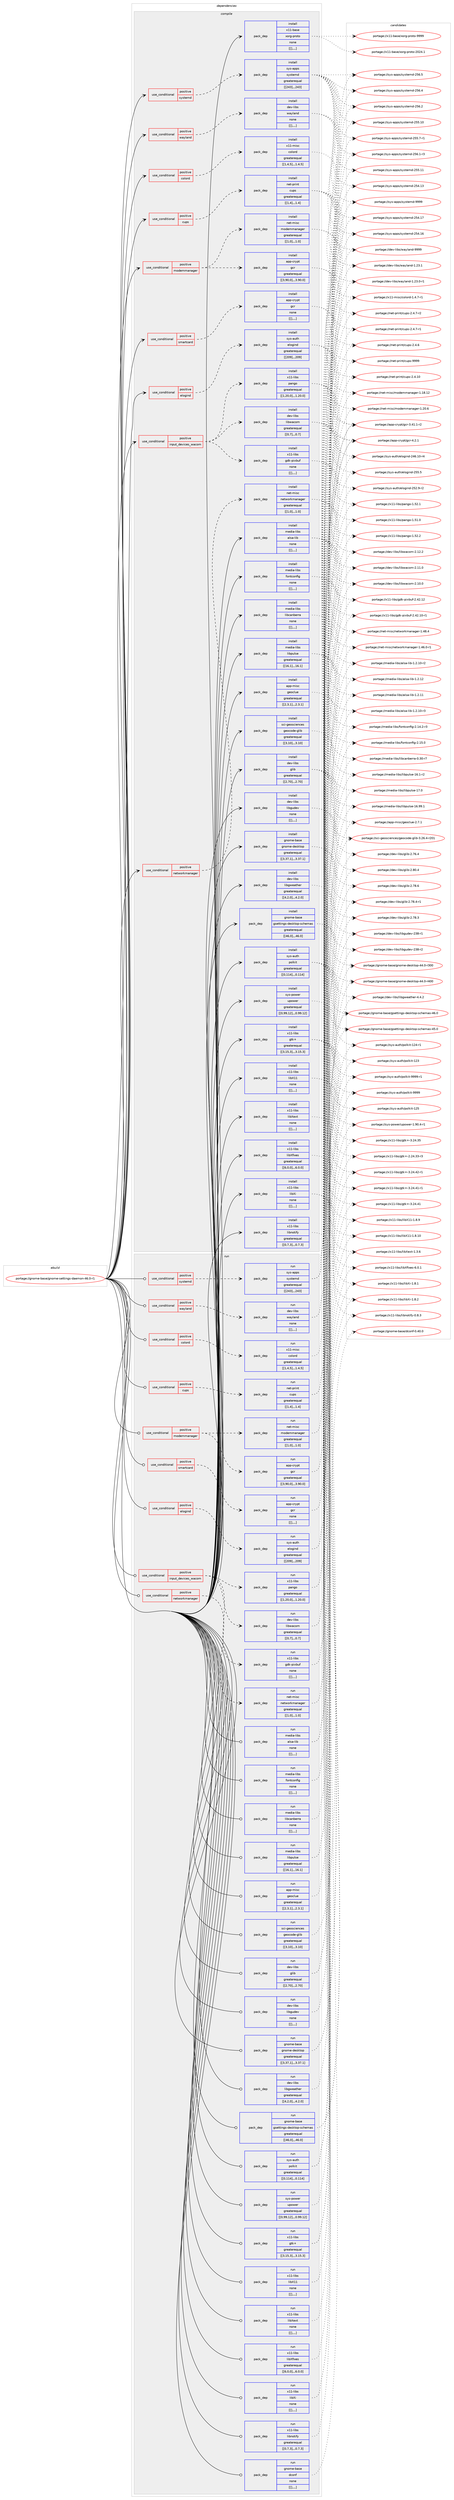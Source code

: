 digraph prolog {

# *************
# Graph options
# *************

newrank=true;
concentrate=true;
compound=true;
graph [rankdir=LR,fontname=Helvetica,fontsize=10,ranksep=1.5];#, ranksep=2.5, nodesep=0.2];
edge  [arrowhead=vee];
node  [fontname=Helvetica,fontsize=10];

# **********
# The ebuild
# **********

subgraph cluster_leftcol {
color=gray;
label=<<i>ebuild</i>>;
id [label="portage://gnome-base/gnome-settings-daemon-46.0-r1", color=red, width=4, href="../gnome-base/gnome-settings-daemon-46.0-r1.svg"];
}

# ****************
# The dependencies
# ****************

subgraph cluster_midcol {
color=gray;
label=<<i>dependencies</i>>;
subgraph cluster_compile {
fillcolor="#eeeeee";
style=filled;
label=<<i>compile</i>>;
subgraph cond67026 {
dependency241212 [label=<<TABLE BORDER="0" CELLBORDER="1" CELLSPACING="0" CELLPADDING="4"><TR><TD ROWSPAN="3" CELLPADDING="10">use_conditional</TD></TR><TR><TD>positive</TD></TR><TR><TD>colord</TD></TR></TABLE>>, shape=none, color=red];
subgraph pack172672 {
dependency241213 [label=<<TABLE BORDER="0" CELLBORDER="1" CELLSPACING="0" CELLPADDING="4" WIDTH="220"><TR><TD ROWSPAN="6" CELLPADDING="30">pack_dep</TD></TR><TR><TD WIDTH="110">install</TD></TR><TR><TD>x11-misc</TD></TR><TR><TD>colord</TD></TR><TR><TD>greaterequal</TD></TR><TR><TD>[[1,4,5],,,1.4.5]</TD></TR></TABLE>>, shape=none, color=blue];
}
dependency241212:e -> dependency241213:w [weight=20,style="dashed",arrowhead="vee"];
}
id:e -> dependency241212:w [weight=20,style="solid",arrowhead="vee"];
subgraph cond67027 {
dependency241214 [label=<<TABLE BORDER="0" CELLBORDER="1" CELLSPACING="0" CELLPADDING="4"><TR><TD ROWSPAN="3" CELLPADDING="10">use_conditional</TD></TR><TR><TD>positive</TD></TR><TR><TD>cups</TD></TR></TABLE>>, shape=none, color=red];
subgraph pack172673 {
dependency241215 [label=<<TABLE BORDER="0" CELLBORDER="1" CELLSPACING="0" CELLPADDING="4" WIDTH="220"><TR><TD ROWSPAN="6" CELLPADDING="30">pack_dep</TD></TR><TR><TD WIDTH="110">install</TD></TR><TR><TD>net-print</TD></TR><TR><TD>cups</TD></TR><TR><TD>greaterequal</TD></TR><TR><TD>[[1,4],,,1.4]</TD></TR></TABLE>>, shape=none, color=blue];
}
dependency241214:e -> dependency241215:w [weight=20,style="dashed",arrowhead="vee"];
}
id:e -> dependency241214:w [weight=20,style="solid",arrowhead="vee"];
subgraph cond67028 {
dependency241216 [label=<<TABLE BORDER="0" CELLBORDER="1" CELLSPACING="0" CELLPADDING="4"><TR><TD ROWSPAN="3" CELLPADDING="10">use_conditional</TD></TR><TR><TD>positive</TD></TR><TR><TD>elogind</TD></TR></TABLE>>, shape=none, color=red];
subgraph pack172674 {
dependency241217 [label=<<TABLE BORDER="0" CELLBORDER="1" CELLSPACING="0" CELLPADDING="4" WIDTH="220"><TR><TD ROWSPAN="6" CELLPADDING="30">pack_dep</TD></TR><TR><TD WIDTH="110">install</TD></TR><TR><TD>sys-auth</TD></TR><TR><TD>elogind</TD></TR><TR><TD>greaterequal</TD></TR><TR><TD>[[209],,,209]</TD></TR></TABLE>>, shape=none, color=blue];
}
dependency241216:e -> dependency241217:w [weight=20,style="dashed",arrowhead="vee"];
}
id:e -> dependency241216:w [weight=20,style="solid",arrowhead="vee"];
subgraph cond67029 {
dependency241218 [label=<<TABLE BORDER="0" CELLBORDER="1" CELLSPACING="0" CELLPADDING="4"><TR><TD ROWSPAN="3" CELLPADDING="10">use_conditional</TD></TR><TR><TD>positive</TD></TR><TR><TD>input_devices_wacom</TD></TR></TABLE>>, shape=none, color=red];
subgraph pack172675 {
dependency241219 [label=<<TABLE BORDER="0" CELLBORDER="1" CELLSPACING="0" CELLPADDING="4" WIDTH="220"><TR><TD ROWSPAN="6" CELLPADDING="30">pack_dep</TD></TR><TR><TD WIDTH="110">install</TD></TR><TR><TD>dev-libs</TD></TR><TR><TD>libwacom</TD></TR><TR><TD>greaterequal</TD></TR><TR><TD>[[0,7],,,0.7]</TD></TR></TABLE>>, shape=none, color=blue];
}
dependency241218:e -> dependency241219:w [weight=20,style="dashed",arrowhead="vee"];
subgraph pack172676 {
dependency241220 [label=<<TABLE BORDER="0" CELLBORDER="1" CELLSPACING="0" CELLPADDING="4" WIDTH="220"><TR><TD ROWSPAN="6" CELLPADDING="30">pack_dep</TD></TR><TR><TD WIDTH="110">install</TD></TR><TR><TD>x11-libs</TD></TR><TR><TD>pango</TD></TR><TR><TD>greaterequal</TD></TR><TR><TD>[[1,20,0],,,1.20.0]</TD></TR></TABLE>>, shape=none, color=blue];
}
dependency241218:e -> dependency241220:w [weight=20,style="dashed",arrowhead="vee"];
subgraph pack172677 {
dependency241221 [label=<<TABLE BORDER="0" CELLBORDER="1" CELLSPACING="0" CELLPADDING="4" WIDTH="220"><TR><TD ROWSPAN="6" CELLPADDING="30">pack_dep</TD></TR><TR><TD WIDTH="110">install</TD></TR><TR><TD>x11-libs</TD></TR><TR><TD>gdk-pixbuf</TD></TR><TR><TD>none</TD></TR><TR><TD>[[],,,,]</TD></TR></TABLE>>, shape=none, color=blue];
}
dependency241218:e -> dependency241221:w [weight=20,style="dashed",arrowhead="vee"];
}
id:e -> dependency241218:w [weight=20,style="solid",arrowhead="vee"];
subgraph cond67030 {
dependency241222 [label=<<TABLE BORDER="0" CELLBORDER="1" CELLSPACING="0" CELLPADDING="4"><TR><TD ROWSPAN="3" CELLPADDING="10">use_conditional</TD></TR><TR><TD>positive</TD></TR><TR><TD>modemmanager</TD></TR></TABLE>>, shape=none, color=red];
subgraph pack172678 {
dependency241223 [label=<<TABLE BORDER="0" CELLBORDER="1" CELLSPACING="0" CELLPADDING="4" WIDTH="220"><TR><TD ROWSPAN="6" CELLPADDING="30">pack_dep</TD></TR><TR><TD WIDTH="110">install</TD></TR><TR><TD>app-crypt</TD></TR><TR><TD>gcr</TD></TR><TR><TD>greaterequal</TD></TR><TR><TD>[[3,90,0],,,3.90.0]</TD></TR></TABLE>>, shape=none, color=blue];
}
dependency241222:e -> dependency241223:w [weight=20,style="dashed",arrowhead="vee"];
subgraph pack172679 {
dependency241224 [label=<<TABLE BORDER="0" CELLBORDER="1" CELLSPACING="0" CELLPADDING="4" WIDTH="220"><TR><TD ROWSPAN="6" CELLPADDING="30">pack_dep</TD></TR><TR><TD WIDTH="110">install</TD></TR><TR><TD>net-misc</TD></TR><TR><TD>modemmanager</TD></TR><TR><TD>greaterequal</TD></TR><TR><TD>[[1,0],,,1.0]</TD></TR></TABLE>>, shape=none, color=blue];
}
dependency241222:e -> dependency241224:w [weight=20,style="dashed",arrowhead="vee"];
}
id:e -> dependency241222:w [weight=20,style="solid",arrowhead="vee"];
subgraph cond67031 {
dependency241225 [label=<<TABLE BORDER="0" CELLBORDER="1" CELLSPACING="0" CELLPADDING="4"><TR><TD ROWSPAN="3" CELLPADDING="10">use_conditional</TD></TR><TR><TD>positive</TD></TR><TR><TD>networkmanager</TD></TR></TABLE>>, shape=none, color=red];
subgraph pack172680 {
dependency241226 [label=<<TABLE BORDER="0" CELLBORDER="1" CELLSPACING="0" CELLPADDING="4" WIDTH="220"><TR><TD ROWSPAN="6" CELLPADDING="30">pack_dep</TD></TR><TR><TD WIDTH="110">install</TD></TR><TR><TD>net-misc</TD></TR><TR><TD>networkmanager</TD></TR><TR><TD>greaterequal</TD></TR><TR><TD>[[1,0],,,1.0]</TD></TR></TABLE>>, shape=none, color=blue];
}
dependency241225:e -> dependency241226:w [weight=20,style="dashed",arrowhead="vee"];
}
id:e -> dependency241225:w [weight=20,style="solid",arrowhead="vee"];
subgraph cond67032 {
dependency241227 [label=<<TABLE BORDER="0" CELLBORDER="1" CELLSPACING="0" CELLPADDING="4"><TR><TD ROWSPAN="3" CELLPADDING="10">use_conditional</TD></TR><TR><TD>positive</TD></TR><TR><TD>smartcard</TD></TR></TABLE>>, shape=none, color=red];
subgraph pack172681 {
dependency241228 [label=<<TABLE BORDER="0" CELLBORDER="1" CELLSPACING="0" CELLPADDING="4" WIDTH="220"><TR><TD ROWSPAN="6" CELLPADDING="30">pack_dep</TD></TR><TR><TD WIDTH="110">install</TD></TR><TR><TD>app-crypt</TD></TR><TR><TD>gcr</TD></TR><TR><TD>none</TD></TR><TR><TD>[[],,,,]</TD></TR></TABLE>>, shape=none, color=blue];
}
dependency241227:e -> dependency241228:w [weight=20,style="dashed",arrowhead="vee"];
}
id:e -> dependency241227:w [weight=20,style="solid",arrowhead="vee"];
subgraph cond67033 {
dependency241229 [label=<<TABLE BORDER="0" CELLBORDER="1" CELLSPACING="0" CELLPADDING="4"><TR><TD ROWSPAN="3" CELLPADDING="10">use_conditional</TD></TR><TR><TD>positive</TD></TR><TR><TD>systemd</TD></TR></TABLE>>, shape=none, color=red];
subgraph pack172682 {
dependency241230 [label=<<TABLE BORDER="0" CELLBORDER="1" CELLSPACING="0" CELLPADDING="4" WIDTH="220"><TR><TD ROWSPAN="6" CELLPADDING="30">pack_dep</TD></TR><TR><TD WIDTH="110">install</TD></TR><TR><TD>sys-apps</TD></TR><TR><TD>systemd</TD></TR><TR><TD>greaterequal</TD></TR><TR><TD>[[243],,,243]</TD></TR></TABLE>>, shape=none, color=blue];
}
dependency241229:e -> dependency241230:w [weight=20,style="dashed",arrowhead="vee"];
}
id:e -> dependency241229:w [weight=20,style="solid",arrowhead="vee"];
subgraph cond67034 {
dependency241231 [label=<<TABLE BORDER="0" CELLBORDER="1" CELLSPACING="0" CELLPADDING="4"><TR><TD ROWSPAN="3" CELLPADDING="10">use_conditional</TD></TR><TR><TD>positive</TD></TR><TR><TD>wayland</TD></TR></TABLE>>, shape=none, color=red];
subgraph pack172683 {
dependency241232 [label=<<TABLE BORDER="0" CELLBORDER="1" CELLSPACING="0" CELLPADDING="4" WIDTH="220"><TR><TD ROWSPAN="6" CELLPADDING="30">pack_dep</TD></TR><TR><TD WIDTH="110">install</TD></TR><TR><TD>dev-libs</TD></TR><TR><TD>wayland</TD></TR><TR><TD>none</TD></TR><TR><TD>[[],,,,]</TD></TR></TABLE>>, shape=none, color=blue];
}
dependency241231:e -> dependency241232:w [weight=20,style="dashed",arrowhead="vee"];
}
id:e -> dependency241231:w [weight=20,style="solid",arrowhead="vee"];
subgraph pack172684 {
dependency241233 [label=<<TABLE BORDER="0" CELLBORDER="1" CELLSPACING="0" CELLPADDING="4" WIDTH="220"><TR><TD ROWSPAN="6" CELLPADDING="30">pack_dep</TD></TR><TR><TD WIDTH="110">install</TD></TR><TR><TD>app-misc</TD></TR><TR><TD>geoclue</TD></TR><TR><TD>greaterequal</TD></TR><TR><TD>[[2,3,1],,,2.3.1]</TD></TR></TABLE>>, shape=none, color=blue];
}
id:e -> dependency241233:w [weight=20,style="solid",arrowhead="vee"];
subgraph pack172685 {
dependency241234 [label=<<TABLE BORDER="0" CELLBORDER="1" CELLSPACING="0" CELLPADDING="4" WIDTH="220"><TR><TD ROWSPAN="6" CELLPADDING="30">pack_dep</TD></TR><TR><TD WIDTH="110">install</TD></TR><TR><TD>dev-libs</TD></TR><TR><TD>glib</TD></TR><TR><TD>greaterequal</TD></TR><TR><TD>[[2,70],,,2.70]</TD></TR></TABLE>>, shape=none, color=blue];
}
id:e -> dependency241234:w [weight=20,style="solid",arrowhead="vee"];
subgraph pack172686 {
dependency241235 [label=<<TABLE BORDER="0" CELLBORDER="1" CELLSPACING="0" CELLPADDING="4" WIDTH="220"><TR><TD ROWSPAN="6" CELLPADDING="30">pack_dep</TD></TR><TR><TD WIDTH="110">install</TD></TR><TR><TD>dev-libs</TD></TR><TR><TD>libgudev</TD></TR><TR><TD>none</TD></TR><TR><TD>[[],,,,]</TD></TR></TABLE>>, shape=none, color=blue];
}
id:e -> dependency241235:w [weight=20,style="solid",arrowhead="vee"];
subgraph pack172687 {
dependency241236 [label=<<TABLE BORDER="0" CELLBORDER="1" CELLSPACING="0" CELLPADDING="4" WIDTH="220"><TR><TD ROWSPAN="6" CELLPADDING="30">pack_dep</TD></TR><TR><TD WIDTH="110">install</TD></TR><TR><TD>dev-libs</TD></TR><TR><TD>libgweather</TD></TR><TR><TD>greaterequal</TD></TR><TR><TD>[[4,2,0],,,4.2.0]</TD></TR></TABLE>>, shape=none, color=blue];
}
id:e -> dependency241236:w [weight=20,style="solid",arrowhead="vee"];
subgraph pack172688 {
dependency241237 [label=<<TABLE BORDER="0" CELLBORDER="1" CELLSPACING="0" CELLPADDING="4" WIDTH="220"><TR><TD ROWSPAN="6" CELLPADDING="30">pack_dep</TD></TR><TR><TD WIDTH="110">install</TD></TR><TR><TD>gnome-base</TD></TR><TR><TD>gnome-desktop</TD></TR><TR><TD>greaterequal</TD></TR><TR><TD>[[3,37,1],,,3.37.1]</TD></TR></TABLE>>, shape=none, color=blue];
}
id:e -> dependency241237:w [weight=20,style="solid",arrowhead="vee"];
subgraph pack172689 {
dependency241238 [label=<<TABLE BORDER="0" CELLBORDER="1" CELLSPACING="0" CELLPADDING="4" WIDTH="220"><TR><TD ROWSPAN="6" CELLPADDING="30">pack_dep</TD></TR><TR><TD WIDTH="110">install</TD></TR><TR><TD>gnome-base</TD></TR><TR><TD>gsettings-desktop-schemas</TD></TR><TR><TD>greaterequal</TD></TR><TR><TD>[[46,0],,,46.0]</TD></TR></TABLE>>, shape=none, color=blue];
}
id:e -> dependency241238:w [weight=20,style="solid",arrowhead="vee"];
subgraph pack172690 {
dependency241239 [label=<<TABLE BORDER="0" CELLBORDER="1" CELLSPACING="0" CELLPADDING="4" WIDTH="220"><TR><TD ROWSPAN="6" CELLPADDING="30">pack_dep</TD></TR><TR><TD WIDTH="110">install</TD></TR><TR><TD>media-libs</TD></TR><TR><TD>alsa-lib</TD></TR><TR><TD>none</TD></TR><TR><TD>[[],,,,]</TD></TR></TABLE>>, shape=none, color=blue];
}
id:e -> dependency241239:w [weight=20,style="solid",arrowhead="vee"];
subgraph pack172691 {
dependency241240 [label=<<TABLE BORDER="0" CELLBORDER="1" CELLSPACING="0" CELLPADDING="4" WIDTH="220"><TR><TD ROWSPAN="6" CELLPADDING="30">pack_dep</TD></TR><TR><TD WIDTH="110">install</TD></TR><TR><TD>media-libs</TD></TR><TR><TD>fontconfig</TD></TR><TR><TD>none</TD></TR><TR><TD>[[],,,,]</TD></TR></TABLE>>, shape=none, color=blue];
}
id:e -> dependency241240:w [weight=20,style="solid",arrowhead="vee"];
subgraph pack172692 {
dependency241241 [label=<<TABLE BORDER="0" CELLBORDER="1" CELLSPACING="0" CELLPADDING="4" WIDTH="220"><TR><TD ROWSPAN="6" CELLPADDING="30">pack_dep</TD></TR><TR><TD WIDTH="110">install</TD></TR><TR><TD>media-libs</TD></TR><TR><TD>libcanberra</TD></TR><TR><TD>none</TD></TR><TR><TD>[[],,,,]</TD></TR></TABLE>>, shape=none, color=blue];
}
id:e -> dependency241241:w [weight=20,style="solid",arrowhead="vee"];
subgraph pack172693 {
dependency241242 [label=<<TABLE BORDER="0" CELLBORDER="1" CELLSPACING="0" CELLPADDING="4" WIDTH="220"><TR><TD ROWSPAN="6" CELLPADDING="30">pack_dep</TD></TR><TR><TD WIDTH="110">install</TD></TR><TR><TD>media-libs</TD></TR><TR><TD>libpulse</TD></TR><TR><TD>greaterequal</TD></TR><TR><TD>[[16,1],,,16.1]</TD></TR></TABLE>>, shape=none, color=blue];
}
id:e -> dependency241242:w [weight=20,style="solid",arrowhead="vee"];
subgraph pack172694 {
dependency241243 [label=<<TABLE BORDER="0" CELLBORDER="1" CELLSPACING="0" CELLPADDING="4" WIDTH="220"><TR><TD ROWSPAN="6" CELLPADDING="30">pack_dep</TD></TR><TR><TD WIDTH="110">install</TD></TR><TR><TD>sci-geosciences</TD></TR><TR><TD>geocode-glib</TD></TR><TR><TD>greaterequal</TD></TR><TR><TD>[[3,10],,,3.10]</TD></TR></TABLE>>, shape=none, color=blue];
}
id:e -> dependency241243:w [weight=20,style="solid",arrowhead="vee"];
subgraph pack172695 {
dependency241244 [label=<<TABLE BORDER="0" CELLBORDER="1" CELLSPACING="0" CELLPADDING="4" WIDTH="220"><TR><TD ROWSPAN="6" CELLPADDING="30">pack_dep</TD></TR><TR><TD WIDTH="110">install</TD></TR><TR><TD>sys-auth</TD></TR><TR><TD>polkit</TD></TR><TR><TD>greaterequal</TD></TR><TR><TD>[[0,114],,,0.114]</TD></TR></TABLE>>, shape=none, color=blue];
}
id:e -> dependency241244:w [weight=20,style="solid",arrowhead="vee"];
subgraph pack172696 {
dependency241245 [label=<<TABLE BORDER="0" CELLBORDER="1" CELLSPACING="0" CELLPADDING="4" WIDTH="220"><TR><TD ROWSPAN="6" CELLPADDING="30">pack_dep</TD></TR><TR><TD WIDTH="110">install</TD></TR><TR><TD>sys-power</TD></TR><TR><TD>upower</TD></TR><TR><TD>greaterequal</TD></TR><TR><TD>[[0,99,12],,,0.99.12]</TD></TR></TABLE>>, shape=none, color=blue];
}
id:e -> dependency241245:w [weight=20,style="solid",arrowhead="vee"];
subgraph pack172697 {
dependency241246 [label=<<TABLE BORDER="0" CELLBORDER="1" CELLSPACING="0" CELLPADDING="4" WIDTH="220"><TR><TD ROWSPAN="6" CELLPADDING="30">pack_dep</TD></TR><TR><TD WIDTH="110">install</TD></TR><TR><TD>x11-base</TD></TR><TR><TD>xorg-proto</TD></TR><TR><TD>none</TD></TR><TR><TD>[[],,,,]</TD></TR></TABLE>>, shape=none, color=blue];
}
id:e -> dependency241246:w [weight=20,style="solid",arrowhead="vee"];
subgraph pack172698 {
dependency241247 [label=<<TABLE BORDER="0" CELLBORDER="1" CELLSPACING="0" CELLPADDING="4" WIDTH="220"><TR><TD ROWSPAN="6" CELLPADDING="30">pack_dep</TD></TR><TR><TD WIDTH="110">install</TD></TR><TR><TD>x11-libs</TD></TR><TR><TD>gtk+</TD></TR><TR><TD>greaterequal</TD></TR><TR><TD>[[3,15,3],,,3.15.3]</TD></TR></TABLE>>, shape=none, color=blue];
}
id:e -> dependency241247:w [weight=20,style="solid",arrowhead="vee"];
subgraph pack172699 {
dependency241248 [label=<<TABLE BORDER="0" CELLBORDER="1" CELLSPACING="0" CELLPADDING="4" WIDTH="220"><TR><TD ROWSPAN="6" CELLPADDING="30">pack_dep</TD></TR><TR><TD WIDTH="110">install</TD></TR><TR><TD>x11-libs</TD></TR><TR><TD>libX11</TD></TR><TR><TD>none</TD></TR><TR><TD>[[],,,,]</TD></TR></TABLE>>, shape=none, color=blue];
}
id:e -> dependency241248:w [weight=20,style="solid",arrowhead="vee"];
subgraph pack172700 {
dependency241249 [label=<<TABLE BORDER="0" CELLBORDER="1" CELLSPACING="0" CELLPADDING="4" WIDTH="220"><TR><TD ROWSPAN="6" CELLPADDING="30">pack_dep</TD></TR><TR><TD WIDTH="110">install</TD></TR><TR><TD>x11-libs</TD></TR><TR><TD>libXext</TD></TR><TR><TD>none</TD></TR><TR><TD>[[],,,,]</TD></TR></TABLE>>, shape=none, color=blue];
}
id:e -> dependency241249:w [weight=20,style="solid",arrowhead="vee"];
subgraph pack172701 {
dependency241250 [label=<<TABLE BORDER="0" CELLBORDER="1" CELLSPACING="0" CELLPADDING="4" WIDTH="220"><TR><TD ROWSPAN="6" CELLPADDING="30">pack_dep</TD></TR><TR><TD WIDTH="110">install</TD></TR><TR><TD>x11-libs</TD></TR><TR><TD>libXfixes</TD></TR><TR><TD>greaterequal</TD></TR><TR><TD>[[6,0,0],,,6.0.0]</TD></TR></TABLE>>, shape=none, color=blue];
}
id:e -> dependency241250:w [weight=20,style="solid",arrowhead="vee"];
subgraph pack172702 {
dependency241251 [label=<<TABLE BORDER="0" CELLBORDER="1" CELLSPACING="0" CELLPADDING="4" WIDTH="220"><TR><TD ROWSPAN="6" CELLPADDING="30">pack_dep</TD></TR><TR><TD WIDTH="110">install</TD></TR><TR><TD>x11-libs</TD></TR><TR><TD>libXi</TD></TR><TR><TD>none</TD></TR><TR><TD>[[],,,,]</TD></TR></TABLE>>, shape=none, color=blue];
}
id:e -> dependency241251:w [weight=20,style="solid",arrowhead="vee"];
subgraph pack172703 {
dependency241252 [label=<<TABLE BORDER="0" CELLBORDER="1" CELLSPACING="0" CELLPADDING="4" WIDTH="220"><TR><TD ROWSPAN="6" CELLPADDING="30">pack_dep</TD></TR><TR><TD WIDTH="110">install</TD></TR><TR><TD>x11-libs</TD></TR><TR><TD>libnotify</TD></TR><TR><TD>greaterequal</TD></TR><TR><TD>[[0,7,3],,,0.7.3]</TD></TR></TABLE>>, shape=none, color=blue];
}
id:e -> dependency241252:w [weight=20,style="solid",arrowhead="vee"];
}
subgraph cluster_compileandrun {
fillcolor="#eeeeee";
style=filled;
label=<<i>compile and run</i>>;
}
subgraph cluster_run {
fillcolor="#eeeeee";
style=filled;
label=<<i>run</i>>;
subgraph cond67035 {
dependency241253 [label=<<TABLE BORDER="0" CELLBORDER="1" CELLSPACING="0" CELLPADDING="4"><TR><TD ROWSPAN="3" CELLPADDING="10">use_conditional</TD></TR><TR><TD>positive</TD></TR><TR><TD>colord</TD></TR></TABLE>>, shape=none, color=red];
subgraph pack172704 {
dependency241254 [label=<<TABLE BORDER="0" CELLBORDER="1" CELLSPACING="0" CELLPADDING="4" WIDTH="220"><TR><TD ROWSPAN="6" CELLPADDING="30">pack_dep</TD></TR><TR><TD WIDTH="110">run</TD></TR><TR><TD>x11-misc</TD></TR><TR><TD>colord</TD></TR><TR><TD>greaterequal</TD></TR><TR><TD>[[1,4,5],,,1.4.5]</TD></TR></TABLE>>, shape=none, color=blue];
}
dependency241253:e -> dependency241254:w [weight=20,style="dashed",arrowhead="vee"];
}
id:e -> dependency241253:w [weight=20,style="solid",arrowhead="odot"];
subgraph cond67036 {
dependency241255 [label=<<TABLE BORDER="0" CELLBORDER="1" CELLSPACING="0" CELLPADDING="4"><TR><TD ROWSPAN="3" CELLPADDING="10">use_conditional</TD></TR><TR><TD>positive</TD></TR><TR><TD>cups</TD></TR></TABLE>>, shape=none, color=red];
subgraph pack172705 {
dependency241256 [label=<<TABLE BORDER="0" CELLBORDER="1" CELLSPACING="0" CELLPADDING="4" WIDTH="220"><TR><TD ROWSPAN="6" CELLPADDING="30">pack_dep</TD></TR><TR><TD WIDTH="110">run</TD></TR><TR><TD>net-print</TD></TR><TR><TD>cups</TD></TR><TR><TD>greaterequal</TD></TR><TR><TD>[[1,4],,,1.4]</TD></TR></TABLE>>, shape=none, color=blue];
}
dependency241255:e -> dependency241256:w [weight=20,style="dashed",arrowhead="vee"];
}
id:e -> dependency241255:w [weight=20,style="solid",arrowhead="odot"];
subgraph cond67037 {
dependency241257 [label=<<TABLE BORDER="0" CELLBORDER="1" CELLSPACING="0" CELLPADDING="4"><TR><TD ROWSPAN="3" CELLPADDING="10">use_conditional</TD></TR><TR><TD>positive</TD></TR><TR><TD>elogind</TD></TR></TABLE>>, shape=none, color=red];
subgraph pack172706 {
dependency241258 [label=<<TABLE BORDER="0" CELLBORDER="1" CELLSPACING="0" CELLPADDING="4" WIDTH="220"><TR><TD ROWSPAN="6" CELLPADDING="30">pack_dep</TD></TR><TR><TD WIDTH="110">run</TD></TR><TR><TD>sys-auth</TD></TR><TR><TD>elogind</TD></TR><TR><TD>greaterequal</TD></TR><TR><TD>[[209],,,209]</TD></TR></TABLE>>, shape=none, color=blue];
}
dependency241257:e -> dependency241258:w [weight=20,style="dashed",arrowhead="vee"];
}
id:e -> dependency241257:w [weight=20,style="solid",arrowhead="odot"];
subgraph cond67038 {
dependency241259 [label=<<TABLE BORDER="0" CELLBORDER="1" CELLSPACING="0" CELLPADDING="4"><TR><TD ROWSPAN="3" CELLPADDING="10">use_conditional</TD></TR><TR><TD>positive</TD></TR><TR><TD>input_devices_wacom</TD></TR></TABLE>>, shape=none, color=red];
subgraph pack172707 {
dependency241260 [label=<<TABLE BORDER="0" CELLBORDER="1" CELLSPACING="0" CELLPADDING="4" WIDTH="220"><TR><TD ROWSPAN="6" CELLPADDING="30">pack_dep</TD></TR><TR><TD WIDTH="110">run</TD></TR><TR><TD>dev-libs</TD></TR><TR><TD>libwacom</TD></TR><TR><TD>greaterequal</TD></TR><TR><TD>[[0,7],,,0.7]</TD></TR></TABLE>>, shape=none, color=blue];
}
dependency241259:e -> dependency241260:w [weight=20,style="dashed",arrowhead="vee"];
subgraph pack172708 {
dependency241261 [label=<<TABLE BORDER="0" CELLBORDER="1" CELLSPACING="0" CELLPADDING="4" WIDTH="220"><TR><TD ROWSPAN="6" CELLPADDING="30">pack_dep</TD></TR><TR><TD WIDTH="110">run</TD></TR><TR><TD>x11-libs</TD></TR><TR><TD>pango</TD></TR><TR><TD>greaterequal</TD></TR><TR><TD>[[1,20,0],,,1.20.0]</TD></TR></TABLE>>, shape=none, color=blue];
}
dependency241259:e -> dependency241261:w [weight=20,style="dashed",arrowhead="vee"];
subgraph pack172709 {
dependency241262 [label=<<TABLE BORDER="0" CELLBORDER="1" CELLSPACING="0" CELLPADDING="4" WIDTH="220"><TR><TD ROWSPAN="6" CELLPADDING="30">pack_dep</TD></TR><TR><TD WIDTH="110">run</TD></TR><TR><TD>x11-libs</TD></TR><TR><TD>gdk-pixbuf</TD></TR><TR><TD>none</TD></TR><TR><TD>[[],,,,]</TD></TR></TABLE>>, shape=none, color=blue];
}
dependency241259:e -> dependency241262:w [weight=20,style="dashed",arrowhead="vee"];
}
id:e -> dependency241259:w [weight=20,style="solid",arrowhead="odot"];
subgraph cond67039 {
dependency241263 [label=<<TABLE BORDER="0" CELLBORDER="1" CELLSPACING="0" CELLPADDING="4"><TR><TD ROWSPAN="3" CELLPADDING="10">use_conditional</TD></TR><TR><TD>positive</TD></TR><TR><TD>modemmanager</TD></TR></TABLE>>, shape=none, color=red];
subgraph pack172710 {
dependency241264 [label=<<TABLE BORDER="0" CELLBORDER="1" CELLSPACING="0" CELLPADDING="4" WIDTH="220"><TR><TD ROWSPAN="6" CELLPADDING="30">pack_dep</TD></TR><TR><TD WIDTH="110">run</TD></TR><TR><TD>app-crypt</TD></TR><TR><TD>gcr</TD></TR><TR><TD>greaterequal</TD></TR><TR><TD>[[3,90,0],,,3.90.0]</TD></TR></TABLE>>, shape=none, color=blue];
}
dependency241263:e -> dependency241264:w [weight=20,style="dashed",arrowhead="vee"];
subgraph pack172711 {
dependency241265 [label=<<TABLE BORDER="0" CELLBORDER="1" CELLSPACING="0" CELLPADDING="4" WIDTH="220"><TR><TD ROWSPAN="6" CELLPADDING="30">pack_dep</TD></TR><TR><TD WIDTH="110">run</TD></TR><TR><TD>net-misc</TD></TR><TR><TD>modemmanager</TD></TR><TR><TD>greaterequal</TD></TR><TR><TD>[[1,0],,,1.0]</TD></TR></TABLE>>, shape=none, color=blue];
}
dependency241263:e -> dependency241265:w [weight=20,style="dashed",arrowhead="vee"];
}
id:e -> dependency241263:w [weight=20,style="solid",arrowhead="odot"];
subgraph cond67040 {
dependency241266 [label=<<TABLE BORDER="0" CELLBORDER="1" CELLSPACING="0" CELLPADDING="4"><TR><TD ROWSPAN="3" CELLPADDING="10">use_conditional</TD></TR><TR><TD>positive</TD></TR><TR><TD>networkmanager</TD></TR></TABLE>>, shape=none, color=red];
subgraph pack172712 {
dependency241267 [label=<<TABLE BORDER="0" CELLBORDER="1" CELLSPACING="0" CELLPADDING="4" WIDTH="220"><TR><TD ROWSPAN="6" CELLPADDING="30">pack_dep</TD></TR><TR><TD WIDTH="110">run</TD></TR><TR><TD>net-misc</TD></TR><TR><TD>networkmanager</TD></TR><TR><TD>greaterequal</TD></TR><TR><TD>[[1,0],,,1.0]</TD></TR></TABLE>>, shape=none, color=blue];
}
dependency241266:e -> dependency241267:w [weight=20,style="dashed",arrowhead="vee"];
}
id:e -> dependency241266:w [weight=20,style="solid",arrowhead="odot"];
subgraph cond67041 {
dependency241268 [label=<<TABLE BORDER="0" CELLBORDER="1" CELLSPACING="0" CELLPADDING="4"><TR><TD ROWSPAN="3" CELLPADDING="10">use_conditional</TD></TR><TR><TD>positive</TD></TR><TR><TD>smartcard</TD></TR></TABLE>>, shape=none, color=red];
subgraph pack172713 {
dependency241269 [label=<<TABLE BORDER="0" CELLBORDER="1" CELLSPACING="0" CELLPADDING="4" WIDTH="220"><TR><TD ROWSPAN="6" CELLPADDING="30">pack_dep</TD></TR><TR><TD WIDTH="110">run</TD></TR><TR><TD>app-crypt</TD></TR><TR><TD>gcr</TD></TR><TR><TD>none</TD></TR><TR><TD>[[],,,,]</TD></TR></TABLE>>, shape=none, color=blue];
}
dependency241268:e -> dependency241269:w [weight=20,style="dashed",arrowhead="vee"];
}
id:e -> dependency241268:w [weight=20,style="solid",arrowhead="odot"];
subgraph cond67042 {
dependency241270 [label=<<TABLE BORDER="0" CELLBORDER="1" CELLSPACING="0" CELLPADDING="4"><TR><TD ROWSPAN="3" CELLPADDING="10">use_conditional</TD></TR><TR><TD>positive</TD></TR><TR><TD>systemd</TD></TR></TABLE>>, shape=none, color=red];
subgraph pack172714 {
dependency241271 [label=<<TABLE BORDER="0" CELLBORDER="1" CELLSPACING="0" CELLPADDING="4" WIDTH="220"><TR><TD ROWSPAN="6" CELLPADDING="30">pack_dep</TD></TR><TR><TD WIDTH="110">run</TD></TR><TR><TD>sys-apps</TD></TR><TR><TD>systemd</TD></TR><TR><TD>greaterequal</TD></TR><TR><TD>[[243],,,243]</TD></TR></TABLE>>, shape=none, color=blue];
}
dependency241270:e -> dependency241271:w [weight=20,style="dashed",arrowhead="vee"];
}
id:e -> dependency241270:w [weight=20,style="solid",arrowhead="odot"];
subgraph cond67043 {
dependency241272 [label=<<TABLE BORDER="0" CELLBORDER="1" CELLSPACING="0" CELLPADDING="4"><TR><TD ROWSPAN="3" CELLPADDING="10">use_conditional</TD></TR><TR><TD>positive</TD></TR><TR><TD>wayland</TD></TR></TABLE>>, shape=none, color=red];
subgraph pack172715 {
dependency241273 [label=<<TABLE BORDER="0" CELLBORDER="1" CELLSPACING="0" CELLPADDING="4" WIDTH="220"><TR><TD ROWSPAN="6" CELLPADDING="30">pack_dep</TD></TR><TR><TD WIDTH="110">run</TD></TR><TR><TD>dev-libs</TD></TR><TR><TD>wayland</TD></TR><TR><TD>none</TD></TR><TR><TD>[[],,,,]</TD></TR></TABLE>>, shape=none, color=blue];
}
dependency241272:e -> dependency241273:w [weight=20,style="dashed",arrowhead="vee"];
}
id:e -> dependency241272:w [weight=20,style="solid",arrowhead="odot"];
subgraph pack172716 {
dependency241274 [label=<<TABLE BORDER="0" CELLBORDER="1" CELLSPACING="0" CELLPADDING="4" WIDTH="220"><TR><TD ROWSPAN="6" CELLPADDING="30">pack_dep</TD></TR><TR><TD WIDTH="110">run</TD></TR><TR><TD>app-misc</TD></TR><TR><TD>geoclue</TD></TR><TR><TD>greaterequal</TD></TR><TR><TD>[[2,3,1],,,2.3.1]</TD></TR></TABLE>>, shape=none, color=blue];
}
id:e -> dependency241274:w [weight=20,style="solid",arrowhead="odot"];
subgraph pack172717 {
dependency241275 [label=<<TABLE BORDER="0" CELLBORDER="1" CELLSPACING="0" CELLPADDING="4" WIDTH="220"><TR><TD ROWSPAN="6" CELLPADDING="30">pack_dep</TD></TR><TR><TD WIDTH="110">run</TD></TR><TR><TD>dev-libs</TD></TR><TR><TD>glib</TD></TR><TR><TD>greaterequal</TD></TR><TR><TD>[[2,70],,,2.70]</TD></TR></TABLE>>, shape=none, color=blue];
}
id:e -> dependency241275:w [weight=20,style="solid",arrowhead="odot"];
subgraph pack172718 {
dependency241276 [label=<<TABLE BORDER="0" CELLBORDER="1" CELLSPACING="0" CELLPADDING="4" WIDTH="220"><TR><TD ROWSPAN="6" CELLPADDING="30">pack_dep</TD></TR><TR><TD WIDTH="110">run</TD></TR><TR><TD>dev-libs</TD></TR><TR><TD>libgudev</TD></TR><TR><TD>none</TD></TR><TR><TD>[[],,,,]</TD></TR></TABLE>>, shape=none, color=blue];
}
id:e -> dependency241276:w [weight=20,style="solid",arrowhead="odot"];
subgraph pack172719 {
dependency241277 [label=<<TABLE BORDER="0" CELLBORDER="1" CELLSPACING="0" CELLPADDING="4" WIDTH="220"><TR><TD ROWSPAN="6" CELLPADDING="30">pack_dep</TD></TR><TR><TD WIDTH="110">run</TD></TR><TR><TD>dev-libs</TD></TR><TR><TD>libgweather</TD></TR><TR><TD>greaterequal</TD></TR><TR><TD>[[4,2,0],,,4.2.0]</TD></TR></TABLE>>, shape=none, color=blue];
}
id:e -> dependency241277:w [weight=20,style="solid",arrowhead="odot"];
subgraph pack172720 {
dependency241278 [label=<<TABLE BORDER="0" CELLBORDER="1" CELLSPACING="0" CELLPADDING="4" WIDTH="220"><TR><TD ROWSPAN="6" CELLPADDING="30">pack_dep</TD></TR><TR><TD WIDTH="110">run</TD></TR><TR><TD>gnome-base</TD></TR><TR><TD>dconf</TD></TR><TR><TD>none</TD></TR><TR><TD>[[],,,,]</TD></TR></TABLE>>, shape=none, color=blue];
}
id:e -> dependency241278:w [weight=20,style="solid",arrowhead="odot"];
subgraph pack172721 {
dependency241279 [label=<<TABLE BORDER="0" CELLBORDER="1" CELLSPACING="0" CELLPADDING="4" WIDTH="220"><TR><TD ROWSPAN="6" CELLPADDING="30">pack_dep</TD></TR><TR><TD WIDTH="110">run</TD></TR><TR><TD>gnome-base</TD></TR><TR><TD>gnome-desktop</TD></TR><TR><TD>greaterequal</TD></TR><TR><TD>[[3,37,1],,,3.37.1]</TD></TR></TABLE>>, shape=none, color=blue];
}
id:e -> dependency241279:w [weight=20,style="solid",arrowhead="odot"];
subgraph pack172722 {
dependency241280 [label=<<TABLE BORDER="0" CELLBORDER="1" CELLSPACING="0" CELLPADDING="4" WIDTH="220"><TR><TD ROWSPAN="6" CELLPADDING="30">pack_dep</TD></TR><TR><TD WIDTH="110">run</TD></TR><TR><TD>gnome-base</TD></TR><TR><TD>gsettings-desktop-schemas</TD></TR><TR><TD>greaterequal</TD></TR><TR><TD>[[46,0],,,46.0]</TD></TR></TABLE>>, shape=none, color=blue];
}
id:e -> dependency241280:w [weight=20,style="solid",arrowhead="odot"];
subgraph pack172723 {
dependency241281 [label=<<TABLE BORDER="0" CELLBORDER="1" CELLSPACING="0" CELLPADDING="4" WIDTH="220"><TR><TD ROWSPAN="6" CELLPADDING="30">pack_dep</TD></TR><TR><TD WIDTH="110">run</TD></TR><TR><TD>media-libs</TD></TR><TR><TD>alsa-lib</TD></TR><TR><TD>none</TD></TR><TR><TD>[[],,,,]</TD></TR></TABLE>>, shape=none, color=blue];
}
id:e -> dependency241281:w [weight=20,style="solid",arrowhead="odot"];
subgraph pack172724 {
dependency241282 [label=<<TABLE BORDER="0" CELLBORDER="1" CELLSPACING="0" CELLPADDING="4" WIDTH="220"><TR><TD ROWSPAN="6" CELLPADDING="30">pack_dep</TD></TR><TR><TD WIDTH="110">run</TD></TR><TR><TD>media-libs</TD></TR><TR><TD>fontconfig</TD></TR><TR><TD>none</TD></TR><TR><TD>[[],,,,]</TD></TR></TABLE>>, shape=none, color=blue];
}
id:e -> dependency241282:w [weight=20,style="solid",arrowhead="odot"];
subgraph pack172725 {
dependency241283 [label=<<TABLE BORDER="0" CELLBORDER="1" CELLSPACING="0" CELLPADDING="4" WIDTH="220"><TR><TD ROWSPAN="6" CELLPADDING="30">pack_dep</TD></TR><TR><TD WIDTH="110">run</TD></TR><TR><TD>media-libs</TD></TR><TR><TD>libcanberra</TD></TR><TR><TD>none</TD></TR><TR><TD>[[],,,,]</TD></TR></TABLE>>, shape=none, color=blue];
}
id:e -> dependency241283:w [weight=20,style="solid",arrowhead="odot"];
subgraph pack172726 {
dependency241284 [label=<<TABLE BORDER="0" CELLBORDER="1" CELLSPACING="0" CELLPADDING="4" WIDTH="220"><TR><TD ROWSPAN="6" CELLPADDING="30">pack_dep</TD></TR><TR><TD WIDTH="110">run</TD></TR><TR><TD>media-libs</TD></TR><TR><TD>libpulse</TD></TR><TR><TD>greaterequal</TD></TR><TR><TD>[[16,1],,,16.1]</TD></TR></TABLE>>, shape=none, color=blue];
}
id:e -> dependency241284:w [weight=20,style="solid",arrowhead="odot"];
subgraph pack172727 {
dependency241285 [label=<<TABLE BORDER="0" CELLBORDER="1" CELLSPACING="0" CELLPADDING="4" WIDTH="220"><TR><TD ROWSPAN="6" CELLPADDING="30">pack_dep</TD></TR><TR><TD WIDTH="110">run</TD></TR><TR><TD>sci-geosciences</TD></TR><TR><TD>geocode-glib</TD></TR><TR><TD>greaterequal</TD></TR><TR><TD>[[3,10],,,3.10]</TD></TR></TABLE>>, shape=none, color=blue];
}
id:e -> dependency241285:w [weight=20,style="solid",arrowhead="odot"];
subgraph pack172728 {
dependency241286 [label=<<TABLE BORDER="0" CELLBORDER="1" CELLSPACING="0" CELLPADDING="4" WIDTH="220"><TR><TD ROWSPAN="6" CELLPADDING="30">pack_dep</TD></TR><TR><TD WIDTH="110">run</TD></TR><TR><TD>sys-auth</TD></TR><TR><TD>polkit</TD></TR><TR><TD>greaterequal</TD></TR><TR><TD>[[0,114],,,0.114]</TD></TR></TABLE>>, shape=none, color=blue];
}
id:e -> dependency241286:w [weight=20,style="solid",arrowhead="odot"];
subgraph pack172729 {
dependency241287 [label=<<TABLE BORDER="0" CELLBORDER="1" CELLSPACING="0" CELLPADDING="4" WIDTH="220"><TR><TD ROWSPAN="6" CELLPADDING="30">pack_dep</TD></TR><TR><TD WIDTH="110">run</TD></TR><TR><TD>sys-power</TD></TR><TR><TD>upower</TD></TR><TR><TD>greaterequal</TD></TR><TR><TD>[[0,99,12],,,0.99.12]</TD></TR></TABLE>>, shape=none, color=blue];
}
id:e -> dependency241287:w [weight=20,style="solid",arrowhead="odot"];
subgraph pack172730 {
dependency241288 [label=<<TABLE BORDER="0" CELLBORDER="1" CELLSPACING="0" CELLPADDING="4" WIDTH="220"><TR><TD ROWSPAN="6" CELLPADDING="30">pack_dep</TD></TR><TR><TD WIDTH="110">run</TD></TR><TR><TD>x11-libs</TD></TR><TR><TD>gtk+</TD></TR><TR><TD>greaterequal</TD></TR><TR><TD>[[3,15,3],,,3.15.3]</TD></TR></TABLE>>, shape=none, color=blue];
}
id:e -> dependency241288:w [weight=20,style="solid",arrowhead="odot"];
subgraph pack172731 {
dependency241289 [label=<<TABLE BORDER="0" CELLBORDER="1" CELLSPACING="0" CELLPADDING="4" WIDTH="220"><TR><TD ROWSPAN="6" CELLPADDING="30">pack_dep</TD></TR><TR><TD WIDTH="110">run</TD></TR><TR><TD>x11-libs</TD></TR><TR><TD>libX11</TD></TR><TR><TD>none</TD></TR><TR><TD>[[],,,,]</TD></TR></TABLE>>, shape=none, color=blue];
}
id:e -> dependency241289:w [weight=20,style="solid",arrowhead="odot"];
subgraph pack172732 {
dependency241290 [label=<<TABLE BORDER="0" CELLBORDER="1" CELLSPACING="0" CELLPADDING="4" WIDTH="220"><TR><TD ROWSPAN="6" CELLPADDING="30">pack_dep</TD></TR><TR><TD WIDTH="110">run</TD></TR><TR><TD>x11-libs</TD></TR><TR><TD>libXext</TD></TR><TR><TD>none</TD></TR><TR><TD>[[],,,,]</TD></TR></TABLE>>, shape=none, color=blue];
}
id:e -> dependency241290:w [weight=20,style="solid",arrowhead="odot"];
subgraph pack172733 {
dependency241291 [label=<<TABLE BORDER="0" CELLBORDER="1" CELLSPACING="0" CELLPADDING="4" WIDTH="220"><TR><TD ROWSPAN="6" CELLPADDING="30">pack_dep</TD></TR><TR><TD WIDTH="110">run</TD></TR><TR><TD>x11-libs</TD></TR><TR><TD>libXfixes</TD></TR><TR><TD>greaterequal</TD></TR><TR><TD>[[6,0,0],,,6.0.0]</TD></TR></TABLE>>, shape=none, color=blue];
}
id:e -> dependency241291:w [weight=20,style="solid",arrowhead="odot"];
subgraph pack172734 {
dependency241292 [label=<<TABLE BORDER="0" CELLBORDER="1" CELLSPACING="0" CELLPADDING="4" WIDTH="220"><TR><TD ROWSPAN="6" CELLPADDING="30">pack_dep</TD></TR><TR><TD WIDTH="110">run</TD></TR><TR><TD>x11-libs</TD></TR><TR><TD>libXi</TD></TR><TR><TD>none</TD></TR><TR><TD>[[],,,,]</TD></TR></TABLE>>, shape=none, color=blue];
}
id:e -> dependency241292:w [weight=20,style="solid",arrowhead="odot"];
subgraph pack172735 {
dependency241293 [label=<<TABLE BORDER="0" CELLBORDER="1" CELLSPACING="0" CELLPADDING="4" WIDTH="220"><TR><TD ROWSPAN="6" CELLPADDING="30">pack_dep</TD></TR><TR><TD WIDTH="110">run</TD></TR><TR><TD>x11-libs</TD></TR><TR><TD>libnotify</TD></TR><TR><TD>greaterequal</TD></TR><TR><TD>[[0,7,3],,,0.7.3]</TD></TR></TABLE>>, shape=none, color=blue];
}
id:e -> dependency241293:w [weight=20,style="solid",arrowhead="odot"];
}
}

# **************
# The candidates
# **************

subgraph cluster_choices {
rank=same;
color=gray;
label=<<i>candidates</i>>;

subgraph choice172672 {
color=black;
nodesep=1;
choice1204949451091051159947991111081111141004549465246554511449 [label="portage://x11-misc/colord-1.4.7-r1", color=red, width=4,href="../x11-misc/colord-1.4.7-r1.svg"];
dependency241213:e -> choice1204949451091051159947991111081111141004549465246554511449:w [style=dotted,weight="100"];
}
subgraph choice172673 {
color=black;
nodesep=1;
choice1101011164511211410511011647991171121154557575757 [label="portage://net-print/cups-9999", color=red, width=4,href="../net-print/cups-9999.svg"];
choice11010111645112114105110116479911711211545504652464948 [label="portage://net-print/cups-2.4.10", color=red, width=4,href="../net-print/cups-2.4.10.svg"];
choice1101011164511211410511011647991171121154550465246554511450 [label="portage://net-print/cups-2.4.7-r2", color=red, width=4,href="../net-print/cups-2.4.7-r2.svg"];
choice1101011164511211410511011647991171121154550465246554511449 [label="portage://net-print/cups-2.4.7-r1", color=red, width=4,href="../net-print/cups-2.4.7-r1.svg"];
choice110101116451121141051101164799117112115455046524654 [label="portage://net-print/cups-2.4.6", color=red, width=4,href="../net-print/cups-2.4.6.svg"];
dependency241215:e -> choice1101011164511211410511011647991171121154557575757:w [style=dotted,weight="100"];
dependency241215:e -> choice11010111645112114105110116479911711211545504652464948:w [style=dotted,weight="100"];
dependency241215:e -> choice1101011164511211410511011647991171121154550465246554511450:w [style=dotted,weight="100"];
dependency241215:e -> choice1101011164511211410511011647991171121154550465246554511449:w [style=dotted,weight="100"];
dependency241215:e -> choice110101116451121141051101164799117112115455046524654:w [style=dotted,weight="100"];
}
subgraph choice172674 {
color=black;
nodesep=1;
choice115121115459711711610447101108111103105110100455053534653 [label="portage://sys-auth/elogind-255.5", color=red, width=4,href="../sys-auth/elogind-255.5.svg"];
choice1151211154597117116104471011081111031051101004550535046574511450 [label="portage://sys-auth/elogind-252.9-r2", color=red, width=4,href="../sys-auth/elogind-252.9-r2.svg"];
choice115121115459711711610447101108111103105110100455052544649484511452 [label="portage://sys-auth/elogind-246.10-r4", color=red, width=4,href="../sys-auth/elogind-246.10-r4.svg"];
dependency241217:e -> choice115121115459711711610447101108111103105110100455053534653:w [style=dotted,weight="100"];
dependency241217:e -> choice1151211154597117116104471011081111031051101004550535046574511450:w [style=dotted,weight="100"];
dependency241217:e -> choice115121115459711711610447101108111103105110100455052544649484511452:w [style=dotted,weight="100"];
}
subgraph choice172675 {
color=black;
nodesep=1;
choice10010111845108105981154710810598119979911110945504649504650 [label="portage://dev-libs/libwacom-2.12.2", color=red, width=4,href="../dev-libs/libwacom-2.12.2.svg"];
choice10010111845108105981154710810598119979911110945504649494648 [label="portage://dev-libs/libwacom-2.11.0", color=red, width=4,href="../dev-libs/libwacom-2.11.0.svg"];
choice10010111845108105981154710810598119979911110945504649484648 [label="portage://dev-libs/libwacom-2.10.0", color=red, width=4,href="../dev-libs/libwacom-2.10.0.svg"];
dependency241219:e -> choice10010111845108105981154710810598119979911110945504649504650:w [style=dotted,weight="100"];
dependency241219:e -> choice10010111845108105981154710810598119979911110945504649494648:w [style=dotted,weight="100"];
dependency241219:e -> choice10010111845108105981154710810598119979911110945504649484648:w [style=dotted,weight="100"];
}
subgraph choice172676 {
color=black;
nodesep=1;
choice12049494510810598115471129711010311145494653504650 [label="portage://x11-libs/pango-1.52.2", color=red, width=4,href="../x11-libs/pango-1.52.2.svg"];
choice12049494510810598115471129711010311145494653504649 [label="portage://x11-libs/pango-1.52.1", color=red, width=4,href="../x11-libs/pango-1.52.1.svg"];
choice12049494510810598115471129711010311145494653494648 [label="portage://x11-libs/pango-1.51.0", color=red, width=4,href="../x11-libs/pango-1.51.0.svg"];
dependency241220:e -> choice12049494510810598115471129711010311145494653504650:w [style=dotted,weight="100"];
dependency241220:e -> choice12049494510810598115471129711010311145494653504649:w [style=dotted,weight="100"];
dependency241220:e -> choice12049494510810598115471129711010311145494653494648:w [style=dotted,weight="100"];
}
subgraph choice172677 {
color=black;
nodesep=1;
choice120494945108105981154710310010745112105120981171024550465250464950 [label="portage://x11-libs/gdk-pixbuf-2.42.12", color=red, width=4,href="../x11-libs/gdk-pixbuf-2.42.12.svg"];
choice1204949451081059811547103100107451121051209811710245504652504649484511449 [label="portage://x11-libs/gdk-pixbuf-2.42.10-r1", color=red, width=4,href="../x11-libs/gdk-pixbuf-2.42.10-r1.svg"];
dependency241221:e -> choice120494945108105981154710310010745112105120981171024550465250464950:w [style=dotted,weight="100"];
dependency241221:e -> choice1204949451081059811547103100107451121051209811710245504652504649484511449:w [style=dotted,weight="100"];
}
subgraph choice172678 {
color=black;
nodesep=1;
choice9711211245991141211121164710399114455246504649 [label="portage://app-crypt/gcr-4.2.1", color=red, width=4,href="../app-crypt/gcr-4.2.1.svg"];
choice9711211245991141211121164710399114455146524946494511450 [label="portage://app-crypt/gcr-3.41.1-r2", color=red, width=4,href="../app-crypt/gcr-3.41.1-r2.svg"];
dependency241223:e -> choice9711211245991141211121164710399114455246504649:w [style=dotted,weight="100"];
dependency241223:e -> choice9711211245991141211121164710399114455146524946494511450:w [style=dotted,weight="100"];
}
subgraph choice172679 {
color=black;
nodesep=1;
choice110101116451091051159947109111100101109109971109710310111445494650484654 [label="portage://net-misc/modemmanager-1.20.6", color=red, width=4,href="../net-misc/modemmanager-1.20.6.svg"];
choice11010111645109105115994710911110010110910997110971031011144549464956464950 [label="portage://net-misc/modemmanager-1.18.12", color=red, width=4,href="../net-misc/modemmanager-1.18.12.svg"];
dependency241224:e -> choice110101116451091051159947109111100101109109971109710310111445494650484654:w [style=dotted,weight="100"];
dependency241224:e -> choice11010111645109105115994710911110010110910997110971031011144549464956464950:w [style=dotted,weight="100"];
}
subgraph choice172680 {
color=black;
nodesep=1;
choice110101116451091051159947110101116119111114107109971109710310111445494652564652 [label="portage://net-misc/networkmanager-1.48.4", color=red, width=4,href="../net-misc/networkmanager-1.48.4.svg"];
choice1101011164510910511599471101011161191111141071099711097103101114454946525446484511449 [label="portage://net-misc/networkmanager-1.46.0-r1", color=red, width=4,href="../net-misc/networkmanager-1.46.0-r1.svg"];
dependency241226:e -> choice110101116451091051159947110101116119111114107109971109710310111445494652564652:w [style=dotted,weight="100"];
dependency241226:e -> choice1101011164510910511599471101011161191111141071099711097103101114454946525446484511449:w [style=dotted,weight="100"];
}
subgraph choice172681 {
color=black;
nodesep=1;
choice9711211245991141211121164710399114455246504649 [label="portage://app-crypt/gcr-4.2.1", color=red, width=4,href="../app-crypt/gcr-4.2.1.svg"];
choice9711211245991141211121164710399114455146524946494511450 [label="portage://app-crypt/gcr-3.41.1-r2", color=red, width=4,href="../app-crypt/gcr-3.41.1-r2.svg"];
dependency241228:e -> choice9711211245991141211121164710399114455246504649:w [style=dotted,weight="100"];
dependency241228:e -> choice9711211245991141211121164710399114455146524946494511450:w [style=dotted,weight="100"];
}
subgraph choice172682 {
color=black;
nodesep=1;
choice1151211154597112112115471151211151161011091004557575757 [label="portage://sys-apps/systemd-9999", color=red, width=4,href="../sys-apps/systemd-9999.svg"];
choice115121115459711211211547115121115116101109100455053544653 [label="portage://sys-apps/systemd-256.5", color=red, width=4,href="../sys-apps/systemd-256.5.svg"];
choice115121115459711211211547115121115116101109100455053544652 [label="portage://sys-apps/systemd-256.4", color=red, width=4,href="../sys-apps/systemd-256.4.svg"];
choice115121115459711211211547115121115116101109100455053544650 [label="portage://sys-apps/systemd-256.2", color=red, width=4,href="../sys-apps/systemd-256.2.svg"];
choice1151211154597112112115471151211151161011091004550535446494511451 [label="portage://sys-apps/systemd-256.1-r3", color=red, width=4,href="../sys-apps/systemd-256.1-r3.svg"];
choice11512111545971121121154711512111511610110910045505353464949 [label="portage://sys-apps/systemd-255.11", color=red, width=4,href="../sys-apps/systemd-255.11.svg"];
choice11512111545971121121154711512111511610110910045505353464948 [label="portage://sys-apps/systemd-255.10", color=red, width=4,href="../sys-apps/systemd-255.10.svg"];
choice1151211154597112112115471151211151161011091004550535346554511449 [label="portage://sys-apps/systemd-255.7-r1", color=red, width=4,href="../sys-apps/systemd-255.7-r1.svg"];
choice11512111545971121121154711512111511610110910045505352464955 [label="portage://sys-apps/systemd-254.17", color=red, width=4,href="../sys-apps/systemd-254.17.svg"];
choice11512111545971121121154711512111511610110910045505352464954 [label="portage://sys-apps/systemd-254.16", color=red, width=4,href="../sys-apps/systemd-254.16.svg"];
choice11512111545971121121154711512111511610110910045505352464951 [label="portage://sys-apps/systemd-254.13", color=red, width=4,href="../sys-apps/systemd-254.13.svg"];
dependency241230:e -> choice1151211154597112112115471151211151161011091004557575757:w [style=dotted,weight="100"];
dependency241230:e -> choice115121115459711211211547115121115116101109100455053544653:w [style=dotted,weight="100"];
dependency241230:e -> choice115121115459711211211547115121115116101109100455053544652:w [style=dotted,weight="100"];
dependency241230:e -> choice115121115459711211211547115121115116101109100455053544650:w [style=dotted,weight="100"];
dependency241230:e -> choice1151211154597112112115471151211151161011091004550535446494511451:w [style=dotted,weight="100"];
dependency241230:e -> choice11512111545971121121154711512111511610110910045505353464949:w [style=dotted,weight="100"];
dependency241230:e -> choice11512111545971121121154711512111511610110910045505353464948:w [style=dotted,weight="100"];
dependency241230:e -> choice1151211154597112112115471151211151161011091004550535346554511449:w [style=dotted,weight="100"];
dependency241230:e -> choice11512111545971121121154711512111511610110910045505352464955:w [style=dotted,weight="100"];
dependency241230:e -> choice11512111545971121121154711512111511610110910045505352464954:w [style=dotted,weight="100"];
dependency241230:e -> choice11512111545971121121154711512111511610110910045505352464951:w [style=dotted,weight="100"];
}
subgraph choice172683 {
color=black;
nodesep=1;
choice10010111845108105981154711997121108971101004557575757 [label="portage://dev-libs/wayland-9999", color=red, width=4,href="../dev-libs/wayland-9999.svg"];
choice100101118451081059811547119971211089711010045494650514649 [label="portage://dev-libs/wayland-1.23.1", color=red, width=4,href="../dev-libs/wayland-1.23.1.svg"];
choice1001011184510810598115471199712110897110100454946505146484511449 [label="portage://dev-libs/wayland-1.23.0-r1", color=red, width=4,href="../dev-libs/wayland-1.23.0-r1.svg"];
dependency241232:e -> choice10010111845108105981154711997121108971101004557575757:w [style=dotted,weight="100"];
dependency241232:e -> choice100101118451081059811547119971211089711010045494650514649:w [style=dotted,weight="100"];
dependency241232:e -> choice1001011184510810598115471199712110897110100454946505146484511449:w [style=dotted,weight="100"];
}
subgraph choice172684 {
color=black;
nodesep=1;
choice9711211245109105115994710310111199108117101455046554649 [label="portage://app-misc/geoclue-2.7.1", color=red, width=4,href="../app-misc/geoclue-2.7.1.svg"];
dependency241233:e -> choice9711211245109105115994710310111199108117101455046554649:w [style=dotted,weight="100"];
}
subgraph choice172685 {
color=black;
nodesep=1;
choice1001011184510810598115471031081059845504656484652 [label="portage://dev-libs/glib-2.80.4", color=red, width=4,href="../dev-libs/glib-2.80.4.svg"];
choice1001011184510810598115471031081059845504655564654 [label="portage://dev-libs/glib-2.78.6", color=red, width=4,href="../dev-libs/glib-2.78.6.svg"];
choice10010111845108105981154710310810598455046555646524511449 [label="portage://dev-libs/glib-2.78.4-r1", color=red, width=4,href="../dev-libs/glib-2.78.4-r1.svg"];
choice1001011184510810598115471031081059845504655564651 [label="portage://dev-libs/glib-2.78.3", color=red, width=4,href="../dev-libs/glib-2.78.3.svg"];
choice1001011184510810598115471031081059845504655544652 [label="portage://dev-libs/glib-2.76.4", color=red, width=4,href="../dev-libs/glib-2.76.4.svg"];
dependency241234:e -> choice1001011184510810598115471031081059845504656484652:w [style=dotted,weight="100"];
dependency241234:e -> choice1001011184510810598115471031081059845504655564654:w [style=dotted,weight="100"];
dependency241234:e -> choice10010111845108105981154710310810598455046555646524511449:w [style=dotted,weight="100"];
dependency241234:e -> choice1001011184510810598115471031081059845504655564651:w [style=dotted,weight="100"];
dependency241234:e -> choice1001011184510810598115471031081059845504655544652:w [style=dotted,weight="100"];
}
subgraph choice172686 {
color=black;
nodesep=1;
choice10010111845108105981154710810598103117100101118455051564511450 [label="portage://dev-libs/libgudev-238-r2", color=red, width=4,href="../dev-libs/libgudev-238-r2.svg"];
choice10010111845108105981154710810598103117100101118455051564511449 [label="portage://dev-libs/libgudev-238-r1", color=red, width=4,href="../dev-libs/libgudev-238-r1.svg"];
dependency241235:e -> choice10010111845108105981154710810598103117100101118455051564511450:w [style=dotted,weight="100"];
dependency241235:e -> choice10010111845108105981154710810598103117100101118455051564511449:w [style=dotted,weight="100"];
}
subgraph choice172687 {
color=black;
nodesep=1;
choice1001011184510810598115471081059810311910197116104101114455246524650 [label="portage://dev-libs/libgweather-4.4.2", color=red, width=4,href="../dev-libs/libgweather-4.4.2.svg"];
dependency241236:e -> choice1001011184510810598115471081059810311910197116104101114455246524650:w [style=dotted,weight="100"];
}
subgraph choice172688 {
color=black;
nodesep=1;
choice1031101111091014598971151014710311011110910145100101115107116111112455252464845114524848 [label="portage://gnome-base/gnome-desktop-44.0-r400", color=red, width=4,href="../gnome-base/gnome-desktop-44.0-r400.svg"];
choice1031101111091014598971151014710311011110910145100101115107116111112455252464845114514848 [label="portage://gnome-base/gnome-desktop-44.0-r300", color=red, width=4,href="../gnome-base/gnome-desktop-44.0-r300.svg"];
dependency241237:e -> choice1031101111091014598971151014710311011110910145100101115107116111112455252464845114524848:w [style=dotted,weight="100"];
dependency241237:e -> choice1031101111091014598971151014710311011110910145100101115107116111112455252464845114514848:w [style=dotted,weight="100"];
}
subgraph choice172689 {
color=black;
nodesep=1;
choice10311011110910145989711510147103115101116116105110103115451001011151071161111124511599104101109971154552544648 [label="portage://gnome-base/gsettings-desktop-schemas-46.0", color=red, width=4,href="../gnome-base/gsettings-desktop-schemas-46.0.svg"];
choice10311011110910145989711510147103115101116116105110103115451001011151071161111124511599104101109971154552534648 [label="portage://gnome-base/gsettings-desktop-schemas-45.0", color=red, width=4,href="../gnome-base/gsettings-desktop-schemas-45.0.svg"];
dependency241238:e -> choice10311011110910145989711510147103115101116116105110103115451001011151071161111124511599104101109971154552544648:w [style=dotted,weight="100"];
dependency241238:e -> choice10311011110910145989711510147103115101116116105110103115451001011151071161111124511599104101109971154552534648:w [style=dotted,weight="100"];
}
subgraph choice172690 {
color=black;
nodesep=1;
choice109101100105974510810598115479710811597451081059845494650464950 [label="portage://media-libs/alsa-lib-1.2.12", color=red, width=4,href="../media-libs/alsa-lib-1.2.12.svg"];
choice109101100105974510810598115479710811597451081059845494650464949 [label="portage://media-libs/alsa-lib-1.2.11", color=red, width=4,href="../media-libs/alsa-lib-1.2.11.svg"];
choice1091011001059745108105981154797108115974510810598454946504649484511451 [label="portage://media-libs/alsa-lib-1.2.10-r3", color=red, width=4,href="../media-libs/alsa-lib-1.2.10-r3.svg"];
choice1091011001059745108105981154797108115974510810598454946504649484511450 [label="portage://media-libs/alsa-lib-1.2.10-r2", color=red, width=4,href="../media-libs/alsa-lib-1.2.10-r2.svg"];
dependency241239:e -> choice109101100105974510810598115479710811597451081059845494650464950:w [style=dotted,weight="100"];
dependency241239:e -> choice109101100105974510810598115479710811597451081059845494650464949:w [style=dotted,weight="100"];
dependency241239:e -> choice1091011001059745108105981154797108115974510810598454946504649484511451:w [style=dotted,weight="100"];
dependency241239:e -> choice1091011001059745108105981154797108115974510810598454946504649484511450:w [style=dotted,weight="100"];
}
subgraph choice172691 {
color=black;
nodesep=1;
choice109101100105974510810598115471021111101169911111010210510345504649534648 [label="portage://media-libs/fontconfig-2.15.0", color=red, width=4,href="../media-libs/fontconfig-2.15.0.svg"];
choice1091011001059745108105981154710211111011699111110102105103455046495246504511451 [label="portage://media-libs/fontconfig-2.14.2-r3", color=red, width=4,href="../media-libs/fontconfig-2.14.2-r3.svg"];
dependency241240:e -> choice109101100105974510810598115471021111101169911111010210510345504649534648:w [style=dotted,weight="100"];
dependency241240:e -> choice1091011001059745108105981154710211111011699111110102105103455046495246504511451:w [style=dotted,weight="100"];
}
subgraph choice172692 {
color=black;
nodesep=1;
choice10910110010597451081059811547108105989997110981011141149745484651484511455 [label="portage://media-libs/libcanberra-0.30-r7", color=red, width=4,href="../media-libs/libcanberra-0.30-r7.svg"];
dependency241241:e -> choice10910110010597451081059811547108105989997110981011141149745484651484511455:w [style=dotted,weight="100"];
}
subgraph choice172693 {
color=black;
nodesep=1;
choice10910110010597451081059811547108105981121171081151014549554648 [label="portage://media-libs/libpulse-17.0", color=red, width=4,href="../media-libs/libpulse-17.0.svg"];
choice10910110010597451081059811547108105981121171081151014549544657574649 [label="portage://media-libs/libpulse-16.99.1", color=red, width=4,href="../media-libs/libpulse-16.99.1.svg"];
choice109101100105974510810598115471081059811211710811510145495446494511450 [label="portage://media-libs/libpulse-16.1-r2", color=red, width=4,href="../media-libs/libpulse-16.1-r2.svg"];
dependency241242:e -> choice10910110010597451081059811547108105981121171081151014549554648:w [style=dotted,weight="100"];
dependency241242:e -> choice10910110010597451081059811547108105981121171081151014549544657574649:w [style=dotted,weight="100"];
dependency241242:e -> choice109101100105974510810598115471081059811211710811510145495446494511450:w [style=dotted,weight="100"];
}
subgraph choice172694 {
color=black;
nodesep=1;
choice11599105451031011111159910510111099101115471031011119911110010145103108105984551465054465245114504849 [label="portage://sci-geosciences/geocode-glib-3.26.4-r201", color=red, width=4,href="../sci-geosciences/geocode-glib-3.26.4-r201.svg"];
dependency241243:e -> choice11599105451031011111159910510111099101115471031011119911110010145103108105984551465054465245114504849:w [style=dotted,weight="100"];
}
subgraph choice172695 {
color=black;
nodesep=1;
choice11512111545971171161044711211110810710511645575757574511449 [label="portage://sys-auth/polkit-9999-r1", color=red, width=4,href="../sys-auth/polkit-9999-r1.svg"];
choice1151211154597117116104471121111081071051164557575757 [label="portage://sys-auth/polkit-9999", color=red, width=4,href="../sys-auth/polkit-9999.svg"];
choice11512111545971171161044711211110810710511645495053 [label="portage://sys-auth/polkit-125", color=red, width=4,href="../sys-auth/polkit-125.svg"];
choice115121115459711711610447112111108107105116454950524511449 [label="portage://sys-auth/polkit-124-r1", color=red, width=4,href="../sys-auth/polkit-124-r1.svg"];
choice11512111545971171161044711211110810710511645495051 [label="portage://sys-auth/polkit-123", color=red, width=4,href="../sys-auth/polkit-123.svg"];
dependency241244:e -> choice11512111545971171161044711211110810710511645575757574511449:w [style=dotted,weight="100"];
dependency241244:e -> choice1151211154597117116104471121111081071051164557575757:w [style=dotted,weight="100"];
dependency241244:e -> choice11512111545971171161044711211110810710511645495053:w [style=dotted,weight="100"];
dependency241244:e -> choice115121115459711711610447112111108107105116454950524511449:w [style=dotted,weight="100"];
dependency241244:e -> choice11512111545971171161044711211110810710511645495051:w [style=dotted,weight="100"];
}
subgraph choice172696 {
color=black;
nodesep=1;
choice1151211154511211111910111447117112111119101114454946574846524511449 [label="portage://sys-power/upower-1.90.4-r1", color=red, width=4,href="../sys-power/upower-1.90.4-r1.svg"];
dependency241245:e -> choice1151211154511211111910111447117112111119101114454946574846524511449:w [style=dotted,weight="100"];
}
subgraph choice172697 {
color=black;
nodesep=1;
choice120494945989711510147120111114103451121141111161114557575757 [label="portage://x11-base/xorg-proto-9999", color=red, width=4,href="../x11-base/xorg-proto-9999.svg"];
choice1204949459897115101471201111141034511211411111611145504850524649 [label="portage://x11-base/xorg-proto-2024.1", color=red, width=4,href="../x11-base/xorg-proto-2024.1.svg"];
dependency241246:e -> choice120494945989711510147120111114103451121141111161114557575757:w [style=dotted,weight="100"];
dependency241246:e -> choice1204949459897115101471201111141034511211411111611145504850524649:w [style=dotted,weight="100"];
}
subgraph choice172698 {
color=black;
nodesep=1;
choice12049494510810598115471031161074345514650524652504511449 [label="portage://x11-libs/gtk+-3.24.42-r1", color=red, width=4,href="../x11-libs/gtk+-3.24.42-r1.svg"];
choice12049494510810598115471031161074345514650524652494511449 [label="portage://x11-libs/gtk+-3.24.41-r1", color=red, width=4,href="../x11-libs/gtk+-3.24.41-r1.svg"];
choice1204949451081059811547103116107434551465052465249 [label="portage://x11-libs/gtk+-3.24.41", color=red, width=4,href="../x11-libs/gtk+-3.24.41.svg"];
choice1204949451081059811547103116107434551465052465153 [label="portage://x11-libs/gtk+-3.24.35", color=red, width=4,href="../x11-libs/gtk+-3.24.35.svg"];
choice12049494510810598115471031161074345504650524651514511451 [label="portage://x11-libs/gtk+-2.24.33-r3", color=red, width=4,href="../x11-libs/gtk+-2.24.33-r3.svg"];
dependency241247:e -> choice12049494510810598115471031161074345514650524652504511449:w [style=dotted,weight="100"];
dependency241247:e -> choice12049494510810598115471031161074345514650524652494511449:w [style=dotted,weight="100"];
dependency241247:e -> choice1204949451081059811547103116107434551465052465249:w [style=dotted,weight="100"];
dependency241247:e -> choice1204949451081059811547103116107434551465052465153:w [style=dotted,weight="100"];
dependency241247:e -> choice12049494510810598115471031161074345504650524651514511451:w [style=dotted,weight="100"];
}
subgraph choice172699 {
color=black;
nodesep=1;
choice12049494510810598115471081059888494945494656464948 [label="portage://x11-libs/libX11-1.8.10", color=red, width=4,href="../x11-libs/libX11-1.8.10.svg"];
choice120494945108105981154710810598884949454946564657 [label="portage://x11-libs/libX11-1.8.9", color=red, width=4,href="../x11-libs/libX11-1.8.9.svg"];
dependency241248:e -> choice12049494510810598115471081059888494945494656464948:w [style=dotted,weight="100"];
dependency241248:e -> choice120494945108105981154710810598884949454946564657:w [style=dotted,weight="100"];
}
subgraph choice172700 {
color=black;
nodesep=1;
choice12049494510810598115471081059888101120116454946514654 [label="portage://x11-libs/libXext-1.3.6", color=red, width=4,href="../x11-libs/libXext-1.3.6.svg"];
dependency241249:e -> choice12049494510810598115471081059888101120116454946514654:w [style=dotted,weight="100"];
}
subgraph choice172701 {
color=black;
nodesep=1;
choice12049494510810598115471081059888102105120101115455446484649 [label="portage://x11-libs/libXfixes-6.0.1", color=red, width=4,href="../x11-libs/libXfixes-6.0.1.svg"];
dependency241250:e -> choice12049494510810598115471081059888102105120101115455446484649:w [style=dotted,weight="100"];
}
subgraph choice172702 {
color=black;
nodesep=1;
choice12049494510810598115471081059888105454946564650 [label="portage://x11-libs/libXi-1.8.2", color=red, width=4,href="../x11-libs/libXi-1.8.2.svg"];
choice12049494510810598115471081059888105454946564649 [label="portage://x11-libs/libXi-1.8.1", color=red, width=4,href="../x11-libs/libXi-1.8.1.svg"];
dependency241251:e -> choice12049494510810598115471081059888105454946564650:w [style=dotted,weight="100"];
dependency241251:e -> choice12049494510810598115471081059888105454946564649:w [style=dotted,weight="100"];
}
subgraph choice172703 {
color=black;
nodesep=1;
choice120494945108105981154710810598110111116105102121454846564651 [label="portage://x11-libs/libnotify-0.8.3", color=red, width=4,href="../x11-libs/libnotify-0.8.3.svg"];
dependency241252:e -> choice120494945108105981154710810598110111116105102121454846564651:w [style=dotted,weight="100"];
}
subgraph choice172704 {
color=black;
nodesep=1;
choice1204949451091051159947991111081111141004549465246554511449 [label="portage://x11-misc/colord-1.4.7-r1", color=red, width=4,href="../x11-misc/colord-1.4.7-r1.svg"];
dependency241254:e -> choice1204949451091051159947991111081111141004549465246554511449:w [style=dotted,weight="100"];
}
subgraph choice172705 {
color=black;
nodesep=1;
choice1101011164511211410511011647991171121154557575757 [label="portage://net-print/cups-9999", color=red, width=4,href="../net-print/cups-9999.svg"];
choice11010111645112114105110116479911711211545504652464948 [label="portage://net-print/cups-2.4.10", color=red, width=4,href="../net-print/cups-2.4.10.svg"];
choice1101011164511211410511011647991171121154550465246554511450 [label="portage://net-print/cups-2.4.7-r2", color=red, width=4,href="../net-print/cups-2.4.7-r2.svg"];
choice1101011164511211410511011647991171121154550465246554511449 [label="portage://net-print/cups-2.4.7-r1", color=red, width=4,href="../net-print/cups-2.4.7-r1.svg"];
choice110101116451121141051101164799117112115455046524654 [label="portage://net-print/cups-2.4.6", color=red, width=4,href="../net-print/cups-2.4.6.svg"];
dependency241256:e -> choice1101011164511211410511011647991171121154557575757:w [style=dotted,weight="100"];
dependency241256:e -> choice11010111645112114105110116479911711211545504652464948:w [style=dotted,weight="100"];
dependency241256:e -> choice1101011164511211410511011647991171121154550465246554511450:w [style=dotted,weight="100"];
dependency241256:e -> choice1101011164511211410511011647991171121154550465246554511449:w [style=dotted,weight="100"];
dependency241256:e -> choice110101116451121141051101164799117112115455046524654:w [style=dotted,weight="100"];
}
subgraph choice172706 {
color=black;
nodesep=1;
choice115121115459711711610447101108111103105110100455053534653 [label="portage://sys-auth/elogind-255.5", color=red, width=4,href="../sys-auth/elogind-255.5.svg"];
choice1151211154597117116104471011081111031051101004550535046574511450 [label="portage://sys-auth/elogind-252.9-r2", color=red, width=4,href="../sys-auth/elogind-252.9-r2.svg"];
choice115121115459711711610447101108111103105110100455052544649484511452 [label="portage://sys-auth/elogind-246.10-r4", color=red, width=4,href="../sys-auth/elogind-246.10-r4.svg"];
dependency241258:e -> choice115121115459711711610447101108111103105110100455053534653:w [style=dotted,weight="100"];
dependency241258:e -> choice1151211154597117116104471011081111031051101004550535046574511450:w [style=dotted,weight="100"];
dependency241258:e -> choice115121115459711711610447101108111103105110100455052544649484511452:w [style=dotted,weight="100"];
}
subgraph choice172707 {
color=black;
nodesep=1;
choice10010111845108105981154710810598119979911110945504649504650 [label="portage://dev-libs/libwacom-2.12.2", color=red, width=4,href="../dev-libs/libwacom-2.12.2.svg"];
choice10010111845108105981154710810598119979911110945504649494648 [label="portage://dev-libs/libwacom-2.11.0", color=red, width=4,href="../dev-libs/libwacom-2.11.0.svg"];
choice10010111845108105981154710810598119979911110945504649484648 [label="portage://dev-libs/libwacom-2.10.0", color=red, width=4,href="../dev-libs/libwacom-2.10.0.svg"];
dependency241260:e -> choice10010111845108105981154710810598119979911110945504649504650:w [style=dotted,weight="100"];
dependency241260:e -> choice10010111845108105981154710810598119979911110945504649494648:w [style=dotted,weight="100"];
dependency241260:e -> choice10010111845108105981154710810598119979911110945504649484648:w [style=dotted,weight="100"];
}
subgraph choice172708 {
color=black;
nodesep=1;
choice12049494510810598115471129711010311145494653504650 [label="portage://x11-libs/pango-1.52.2", color=red, width=4,href="../x11-libs/pango-1.52.2.svg"];
choice12049494510810598115471129711010311145494653504649 [label="portage://x11-libs/pango-1.52.1", color=red, width=4,href="../x11-libs/pango-1.52.1.svg"];
choice12049494510810598115471129711010311145494653494648 [label="portage://x11-libs/pango-1.51.0", color=red, width=4,href="../x11-libs/pango-1.51.0.svg"];
dependency241261:e -> choice12049494510810598115471129711010311145494653504650:w [style=dotted,weight="100"];
dependency241261:e -> choice12049494510810598115471129711010311145494653504649:w [style=dotted,weight="100"];
dependency241261:e -> choice12049494510810598115471129711010311145494653494648:w [style=dotted,weight="100"];
}
subgraph choice172709 {
color=black;
nodesep=1;
choice120494945108105981154710310010745112105120981171024550465250464950 [label="portage://x11-libs/gdk-pixbuf-2.42.12", color=red, width=4,href="../x11-libs/gdk-pixbuf-2.42.12.svg"];
choice1204949451081059811547103100107451121051209811710245504652504649484511449 [label="portage://x11-libs/gdk-pixbuf-2.42.10-r1", color=red, width=4,href="../x11-libs/gdk-pixbuf-2.42.10-r1.svg"];
dependency241262:e -> choice120494945108105981154710310010745112105120981171024550465250464950:w [style=dotted,weight="100"];
dependency241262:e -> choice1204949451081059811547103100107451121051209811710245504652504649484511449:w [style=dotted,weight="100"];
}
subgraph choice172710 {
color=black;
nodesep=1;
choice9711211245991141211121164710399114455246504649 [label="portage://app-crypt/gcr-4.2.1", color=red, width=4,href="../app-crypt/gcr-4.2.1.svg"];
choice9711211245991141211121164710399114455146524946494511450 [label="portage://app-crypt/gcr-3.41.1-r2", color=red, width=4,href="../app-crypt/gcr-3.41.1-r2.svg"];
dependency241264:e -> choice9711211245991141211121164710399114455246504649:w [style=dotted,weight="100"];
dependency241264:e -> choice9711211245991141211121164710399114455146524946494511450:w [style=dotted,weight="100"];
}
subgraph choice172711 {
color=black;
nodesep=1;
choice110101116451091051159947109111100101109109971109710310111445494650484654 [label="portage://net-misc/modemmanager-1.20.6", color=red, width=4,href="../net-misc/modemmanager-1.20.6.svg"];
choice11010111645109105115994710911110010110910997110971031011144549464956464950 [label="portage://net-misc/modemmanager-1.18.12", color=red, width=4,href="../net-misc/modemmanager-1.18.12.svg"];
dependency241265:e -> choice110101116451091051159947109111100101109109971109710310111445494650484654:w [style=dotted,weight="100"];
dependency241265:e -> choice11010111645109105115994710911110010110910997110971031011144549464956464950:w [style=dotted,weight="100"];
}
subgraph choice172712 {
color=black;
nodesep=1;
choice110101116451091051159947110101116119111114107109971109710310111445494652564652 [label="portage://net-misc/networkmanager-1.48.4", color=red, width=4,href="../net-misc/networkmanager-1.48.4.svg"];
choice1101011164510910511599471101011161191111141071099711097103101114454946525446484511449 [label="portage://net-misc/networkmanager-1.46.0-r1", color=red, width=4,href="../net-misc/networkmanager-1.46.0-r1.svg"];
dependency241267:e -> choice110101116451091051159947110101116119111114107109971109710310111445494652564652:w [style=dotted,weight="100"];
dependency241267:e -> choice1101011164510910511599471101011161191111141071099711097103101114454946525446484511449:w [style=dotted,weight="100"];
}
subgraph choice172713 {
color=black;
nodesep=1;
choice9711211245991141211121164710399114455246504649 [label="portage://app-crypt/gcr-4.2.1", color=red, width=4,href="../app-crypt/gcr-4.2.1.svg"];
choice9711211245991141211121164710399114455146524946494511450 [label="portage://app-crypt/gcr-3.41.1-r2", color=red, width=4,href="../app-crypt/gcr-3.41.1-r2.svg"];
dependency241269:e -> choice9711211245991141211121164710399114455246504649:w [style=dotted,weight="100"];
dependency241269:e -> choice9711211245991141211121164710399114455146524946494511450:w [style=dotted,weight="100"];
}
subgraph choice172714 {
color=black;
nodesep=1;
choice1151211154597112112115471151211151161011091004557575757 [label="portage://sys-apps/systemd-9999", color=red, width=4,href="../sys-apps/systemd-9999.svg"];
choice115121115459711211211547115121115116101109100455053544653 [label="portage://sys-apps/systemd-256.5", color=red, width=4,href="../sys-apps/systemd-256.5.svg"];
choice115121115459711211211547115121115116101109100455053544652 [label="portage://sys-apps/systemd-256.4", color=red, width=4,href="../sys-apps/systemd-256.4.svg"];
choice115121115459711211211547115121115116101109100455053544650 [label="portage://sys-apps/systemd-256.2", color=red, width=4,href="../sys-apps/systemd-256.2.svg"];
choice1151211154597112112115471151211151161011091004550535446494511451 [label="portage://sys-apps/systemd-256.1-r3", color=red, width=4,href="../sys-apps/systemd-256.1-r3.svg"];
choice11512111545971121121154711512111511610110910045505353464949 [label="portage://sys-apps/systemd-255.11", color=red, width=4,href="../sys-apps/systemd-255.11.svg"];
choice11512111545971121121154711512111511610110910045505353464948 [label="portage://sys-apps/systemd-255.10", color=red, width=4,href="../sys-apps/systemd-255.10.svg"];
choice1151211154597112112115471151211151161011091004550535346554511449 [label="portage://sys-apps/systemd-255.7-r1", color=red, width=4,href="../sys-apps/systemd-255.7-r1.svg"];
choice11512111545971121121154711512111511610110910045505352464955 [label="portage://sys-apps/systemd-254.17", color=red, width=4,href="../sys-apps/systemd-254.17.svg"];
choice11512111545971121121154711512111511610110910045505352464954 [label="portage://sys-apps/systemd-254.16", color=red, width=4,href="../sys-apps/systemd-254.16.svg"];
choice11512111545971121121154711512111511610110910045505352464951 [label="portage://sys-apps/systemd-254.13", color=red, width=4,href="../sys-apps/systemd-254.13.svg"];
dependency241271:e -> choice1151211154597112112115471151211151161011091004557575757:w [style=dotted,weight="100"];
dependency241271:e -> choice115121115459711211211547115121115116101109100455053544653:w [style=dotted,weight="100"];
dependency241271:e -> choice115121115459711211211547115121115116101109100455053544652:w [style=dotted,weight="100"];
dependency241271:e -> choice115121115459711211211547115121115116101109100455053544650:w [style=dotted,weight="100"];
dependency241271:e -> choice1151211154597112112115471151211151161011091004550535446494511451:w [style=dotted,weight="100"];
dependency241271:e -> choice11512111545971121121154711512111511610110910045505353464949:w [style=dotted,weight="100"];
dependency241271:e -> choice11512111545971121121154711512111511610110910045505353464948:w [style=dotted,weight="100"];
dependency241271:e -> choice1151211154597112112115471151211151161011091004550535346554511449:w [style=dotted,weight="100"];
dependency241271:e -> choice11512111545971121121154711512111511610110910045505352464955:w [style=dotted,weight="100"];
dependency241271:e -> choice11512111545971121121154711512111511610110910045505352464954:w [style=dotted,weight="100"];
dependency241271:e -> choice11512111545971121121154711512111511610110910045505352464951:w [style=dotted,weight="100"];
}
subgraph choice172715 {
color=black;
nodesep=1;
choice10010111845108105981154711997121108971101004557575757 [label="portage://dev-libs/wayland-9999", color=red, width=4,href="../dev-libs/wayland-9999.svg"];
choice100101118451081059811547119971211089711010045494650514649 [label="portage://dev-libs/wayland-1.23.1", color=red, width=4,href="../dev-libs/wayland-1.23.1.svg"];
choice1001011184510810598115471199712110897110100454946505146484511449 [label="portage://dev-libs/wayland-1.23.0-r1", color=red, width=4,href="../dev-libs/wayland-1.23.0-r1.svg"];
dependency241273:e -> choice10010111845108105981154711997121108971101004557575757:w [style=dotted,weight="100"];
dependency241273:e -> choice100101118451081059811547119971211089711010045494650514649:w [style=dotted,weight="100"];
dependency241273:e -> choice1001011184510810598115471199712110897110100454946505146484511449:w [style=dotted,weight="100"];
}
subgraph choice172716 {
color=black;
nodesep=1;
choice9711211245109105115994710310111199108117101455046554649 [label="portage://app-misc/geoclue-2.7.1", color=red, width=4,href="../app-misc/geoclue-2.7.1.svg"];
dependency241274:e -> choice9711211245109105115994710310111199108117101455046554649:w [style=dotted,weight="100"];
}
subgraph choice172717 {
color=black;
nodesep=1;
choice1001011184510810598115471031081059845504656484652 [label="portage://dev-libs/glib-2.80.4", color=red, width=4,href="../dev-libs/glib-2.80.4.svg"];
choice1001011184510810598115471031081059845504655564654 [label="portage://dev-libs/glib-2.78.6", color=red, width=4,href="../dev-libs/glib-2.78.6.svg"];
choice10010111845108105981154710310810598455046555646524511449 [label="portage://dev-libs/glib-2.78.4-r1", color=red, width=4,href="../dev-libs/glib-2.78.4-r1.svg"];
choice1001011184510810598115471031081059845504655564651 [label="portage://dev-libs/glib-2.78.3", color=red, width=4,href="../dev-libs/glib-2.78.3.svg"];
choice1001011184510810598115471031081059845504655544652 [label="portage://dev-libs/glib-2.76.4", color=red, width=4,href="../dev-libs/glib-2.76.4.svg"];
dependency241275:e -> choice1001011184510810598115471031081059845504656484652:w [style=dotted,weight="100"];
dependency241275:e -> choice1001011184510810598115471031081059845504655564654:w [style=dotted,weight="100"];
dependency241275:e -> choice10010111845108105981154710310810598455046555646524511449:w [style=dotted,weight="100"];
dependency241275:e -> choice1001011184510810598115471031081059845504655564651:w [style=dotted,weight="100"];
dependency241275:e -> choice1001011184510810598115471031081059845504655544652:w [style=dotted,weight="100"];
}
subgraph choice172718 {
color=black;
nodesep=1;
choice10010111845108105981154710810598103117100101118455051564511450 [label="portage://dev-libs/libgudev-238-r2", color=red, width=4,href="../dev-libs/libgudev-238-r2.svg"];
choice10010111845108105981154710810598103117100101118455051564511449 [label="portage://dev-libs/libgudev-238-r1", color=red, width=4,href="../dev-libs/libgudev-238-r1.svg"];
dependency241276:e -> choice10010111845108105981154710810598103117100101118455051564511450:w [style=dotted,weight="100"];
dependency241276:e -> choice10010111845108105981154710810598103117100101118455051564511449:w [style=dotted,weight="100"];
}
subgraph choice172719 {
color=black;
nodesep=1;
choice1001011184510810598115471081059810311910197116104101114455246524650 [label="portage://dev-libs/libgweather-4.4.2", color=red, width=4,href="../dev-libs/libgweather-4.4.2.svg"];
dependency241277:e -> choice1001011184510810598115471081059810311910197116104101114455246524650:w [style=dotted,weight="100"];
}
subgraph choice172720 {
color=black;
nodesep=1;
choice103110111109101459897115101471009911111010245484652484648 [label="portage://gnome-base/dconf-0.40.0", color=red, width=4,href="../gnome-base/dconf-0.40.0.svg"];
dependency241278:e -> choice103110111109101459897115101471009911111010245484652484648:w [style=dotted,weight="100"];
}
subgraph choice172721 {
color=black;
nodesep=1;
choice1031101111091014598971151014710311011110910145100101115107116111112455252464845114524848 [label="portage://gnome-base/gnome-desktop-44.0-r400", color=red, width=4,href="../gnome-base/gnome-desktop-44.0-r400.svg"];
choice1031101111091014598971151014710311011110910145100101115107116111112455252464845114514848 [label="portage://gnome-base/gnome-desktop-44.0-r300", color=red, width=4,href="../gnome-base/gnome-desktop-44.0-r300.svg"];
dependency241279:e -> choice1031101111091014598971151014710311011110910145100101115107116111112455252464845114524848:w [style=dotted,weight="100"];
dependency241279:e -> choice1031101111091014598971151014710311011110910145100101115107116111112455252464845114514848:w [style=dotted,weight="100"];
}
subgraph choice172722 {
color=black;
nodesep=1;
choice10311011110910145989711510147103115101116116105110103115451001011151071161111124511599104101109971154552544648 [label="portage://gnome-base/gsettings-desktop-schemas-46.0", color=red, width=4,href="../gnome-base/gsettings-desktop-schemas-46.0.svg"];
choice10311011110910145989711510147103115101116116105110103115451001011151071161111124511599104101109971154552534648 [label="portage://gnome-base/gsettings-desktop-schemas-45.0", color=red, width=4,href="../gnome-base/gsettings-desktop-schemas-45.0.svg"];
dependency241280:e -> choice10311011110910145989711510147103115101116116105110103115451001011151071161111124511599104101109971154552544648:w [style=dotted,weight="100"];
dependency241280:e -> choice10311011110910145989711510147103115101116116105110103115451001011151071161111124511599104101109971154552534648:w [style=dotted,weight="100"];
}
subgraph choice172723 {
color=black;
nodesep=1;
choice109101100105974510810598115479710811597451081059845494650464950 [label="portage://media-libs/alsa-lib-1.2.12", color=red, width=4,href="../media-libs/alsa-lib-1.2.12.svg"];
choice109101100105974510810598115479710811597451081059845494650464949 [label="portage://media-libs/alsa-lib-1.2.11", color=red, width=4,href="../media-libs/alsa-lib-1.2.11.svg"];
choice1091011001059745108105981154797108115974510810598454946504649484511451 [label="portage://media-libs/alsa-lib-1.2.10-r3", color=red, width=4,href="../media-libs/alsa-lib-1.2.10-r3.svg"];
choice1091011001059745108105981154797108115974510810598454946504649484511450 [label="portage://media-libs/alsa-lib-1.2.10-r2", color=red, width=4,href="../media-libs/alsa-lib-1.2.10-r2.svg"];
dependency241281:e -> choice109101100105974510810598115479710811597451081059845494650464950:w [style=dotted,weight="100"];
dependency241281:e -> choice109101100105974510810598115479710811597451081059845494650464949:w [style=dotted,weight="100"];
dependency241281:e -> choice1091011001059745108105981154797108115974510810598454946504649484511451:w [style=dotted,weight="100"];
dependency241281:e -> choice1091011001059745108105981154797108115974510810598454946504649484511450:w [style=dotted,weight="100"];
}
subgraph choice172724 {
color=black;
nodesep=1;
choice109101100105974510810598115471021111101169911111010210510345504649534648 [label="portage://media-libs/fontconfig-2.15.0", color=red, width=4,href="../media-libs/fontconfig-2.15.0.svg"];
choice1091011001059745108105981154710211111011699111110102105103455046495246504511451 [label="portage://media-libs/fontconfig-2.14.2-r3", color=red, width=4,href="../media-libs/fontconfig-2.14.2-r3.svg"];
dependency241282:e -> choice109101100105974510810598115471021111101169911111010210510345504649534648:w [style=dotted,weight="100"];
dependency241282:e -> choice1091011001059745108105981154710211111011699111110102105103455046495246504511451:w [style=dotted,weight="100"];
}
subgraph choice172725 {
color=black;
nodesep=1;
choice10910110010597451081059811547108105989997110981011141149745484651484511455 [label="portage://media-libs/libcanberra-0.30-r7", color=red, width=4,href="../media-libs/libcanberra-0.30-r7.svg"];
dependency241283:e -> choice10910110010597451081059811547108105989997110981011141149745484651484511455:w [style=dotted,weight="100"];
}
subgraph choice172726 {
color=black;
nodesep=1;
choice10910110010597451081059811547108105981121171081151014549554648 [label="portage://media-libs/libpulse-17.0", color=red, width=4,href="../media-libs/libpulse-17.0.svg"];
choice10910110010597451081059811547108105981121171081151014549544657574649 [label="portage://media-libs/libpulse-16.99.1", color=red, width=4,href="../media-libs/libpulse-16.99.1.svg"];
choice109101100105974510810598115471081059811211710811510145495446494511450 [label="portage://media-libs/libpulse-16.1-r2", color=red, width=4,href="../media-libs/libpulse-16.1-r2.svg"];
dependency241284:e -> choice10910110010597451081059811547108105981121171081151014549554648:w [style=dotted,weight="100"];
dependency241284:e -> choice10910110010597451081059811547108105981121171081151014549544657574649:w [style=dotted,weight="100"];
dependency241284:e -> choice109101100105974510810598115471081059811211710811510145495446494511450:w [style=dotted,weight="100"];
}
subgraph choice172727 {
color=black;
nodesep=1;
choice11599105451031011111159910510111099101115471031011119911110010145103108105984551465054465245114504849 [label="portage://sci-geosciences/geocode-glib-3.26.4-r201", color=red, width=4,href="../sci-geosciences/geocode-glib-3.26.4-r201.svg"];
dependency241285:e -> choice11599105451031011111159910510111099101115471031011119911110010145103108105984551465054465245114504849:w [style=dotted,weight="100"];
}
subgraph choice172728 {
color=black;
nodesep=1;
choice11512111545971171161044711211110810710511645575757574511449 [label="portage://sys-auth/polkit-9999-r1", color=red, width=4,href="../sys-auth/polkit-9999-r1.svg"];
choice1151211154597117116104471121111081071051164557575757 [label="portage://sys-auth/polkit-9999", color=red, width=4,href="../sys-auth/polkit-9999.svg"];
choice11512111545971171161044711211110810710511645495053 [label="portage://sys-auth/polkit-125", color=red, width=4,href="../sys-auth/polkit-125.svg"];
choice115121115459711711610447112111108107105116454950524511449 [label="portage://sys-auth/polkit-124-r1", color=red, width=4,href="../sys-auth/polkit-124-r1.svg"];
choice11512111545971171161044711211110810710511645495051 [label="portage://sys-auth/polkit-123", color=red, width=4,href="../sys-auth/polkit-123.svg"];
dependency241286:e -> choice11512111545971171161044711211110810710511645575757574511449:w [style=dotted,weight="100"];
dependency241286:e -> choice1151211154597117116104471121111081071051164557575757:w [style=dotted,weight="100"];
dependency241286:e -> choice11512111545971171161044711211110810710511645495053:w [style=dotted,weight="100"];
dependency241286:e -> choice115121115459711711610447112111108107105116454950524511449:w [style=dotted,weight="100"];
dependency241286:e -> choice11512111545971171161044711211110810710511645495051:w [style=dotted,weight="100"];
}
subgraph choice172729 {
color=black;
nodesep=1;
choice1151211154511211111910111447117112111119101114454946574846524511449 [label="portage://sys-power/upower-1.90.4-r1", color=red, width=4,href="../sys-power/upower-1.90.4-r1.svg"];
dependency241287:e -> choice1151211154511211111910111447117112111119101114454946574846524511449:w [style=dotted,weight="100"];
}
subgraph choice172730 {
color=black;
nodesep=1;
choice12049494510810598115471031161074345514650524652504511449 [label="portage://x11-libs/gtk+-3.24.42-r1", color=red, width=4,href="../x11-libs/gtk+-3.24.42-r1.svg"];
choice12049494510810598115471031161074345514650524652494511449 [label="portage://x11-libs/gtk+-3.24.41-r1", color=red, width=4,href="../x11-libs/gtk+-3.24.41-r1.svg"];
choice1204949451081059811547103116107434551465052465249 [label="portage://x11-libs/gtk+-3.24.41", color=red, width=4,href="../x11-libs/gtk+-3.24.41.svg"];
choice1204949451081059811547103116107434551465052465153 [label="portage://x11-libs/gtk+-3.24.35", color=red, width=4,href="../x11-libs/gtk+-3.24.35.svg"];
choice12049494510810598115471031161074345504650524651514511451 [label="portage://x11-libs/gtk+-2.24.33-r3", color=red, width=4,href="../x11-libs/gtk+-2.24.33-r3.svg"];
dependency241288:e -> choice12049494510810598115471031161074345514650524652504511449:w [style=dotted,weight="100"];
dependency241288:e -> choice12049494510810598115471031161074345514650524652494511449:w [style=dotted,weight="100"];
dependency241288:e -> choice1204949451081059811547103116107434551465052465249:w [style=dotted,weight="100"];
dependency241288:e -> choice1204949451081059811547103116107434551465052465153:w [style=dotted,weight="100"];
dependency241288:e -> choice12049494510810598115471031161074345504650524651514511451:w [style=dotted,weight="100"];
}
subgraph choice172731 {
color=black;
nodesep=1;
choice12049494510810598115471081059888494945494656464948 [label="portage://x11-libs/libX11-1.8.10", color=red, width=4,href="../x11-libs/libX11-1.8.10.svg"];
choice120494945108105981154710810598884949454946564657 [label="portage://x11-libs/libX11-1.8.9", color=red, width=4,href="../x11-libs/libX11-1.8.9.svg"];
dependency241289:e -> choice12049494510810598115471081059888494945494656464948:w [style=dotted,weight="100"];
dependency241289:e -> choice120494945108105981154710810598884949454946564657:w [style=dotted,weight="100"];
}
subgraph choice172732 {
color=black;
nodesep=1;
choice12049494510810598115471081059888101120116454946514654 [label="portage://x11-libs/libXext-1.3.6", color=red, width=4,href="../x11-libs/libXext-1.3.6.svg"];
dependency241290:e -> choice12049494510810598115471081059888101120116454946514654:w [style=dotted,weight="100"];
}
subgraph choice172733 {
color=black;
nodesep=1;
choice12049494510810598115471081059888102105120101115455446484649 [label="portage://x11-libs/libXfixes-6.0.1", color=red, width=4,href="../x11-libs/libXfixes-6.0.1.svg"];
dependency241291:e -> choice12049494510810598115471081059888102105120101115455446484649:w [style=dotted,weight="100"];
}
subgraph choice172734 {
color=black;
nodesep=1;
choice12049494510810598115471081059888105454946564650 [label="portage://x11-libs/libXi-1.8.2", color=red, width=4,href="../x11-libs/libXi-1.8.2.svg"];
choice12049494510810598115471081059888105454946564649 [label="portage://x11-libs/libXi-1.8.1", color=red, width=4,href="../x11-libs/libXi-1.8.1.svg"];
dependency241292:e -> choice12049494510810598115471081059888105454946564650:w [style=dotted,weight="100"];
dependency241292:e -> choice12049494510810598115471081059888105454946564649:w [style=dotted,weight="100"];
}
subgraph choice172735 {
color=black;
nodesep=1;
choice120494945108105981154710810598110111116105102121454846564651 [label="portage://x11-libs/libnotify-0.8.3", color=red, width=4,href="../x11-libs/libnotify-0.8.3.svg"];
dependency241293:e -> choice120494945108105981154710810598110111116105102121454846564651:w [style=dotted,weight="100"];
}
}

}
